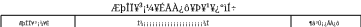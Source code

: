 <?xml version="1.0"?>
<diagram xmlns:dia="http://www.lysator.liu.se/~alla/dia/">
  <diagramdata>
    <attribute name="background">
      <color val="#ffffff"/>
    </attribute>
    <attribute name="paper">
      <composite type="paper">
        <attribute name="name">
          <string>#A4#</string>
        </attribute>
        <attribute name="tmargin">
          <real val="0"/>
        </attribute>
        <attribute name="bmargin">
          <real val="0"/>
        </attribute>
        <attribute name="lmargin">
          <real val="0"/>
        </attribute>
        <attribute name="rmargin">
          <real val="0"/>
        </attribute>
        <attribute name="is_portrait">
          <boolean val="true"/>
        </attribute>
        <attribute name="scaling">
          <real val="1"/>
        </attribute>
        <attribute name="fitto">
          <boolean val="false"/>
        </attribute>
      </composite>
    </attribute>
  </diagramdata>
  <layer name="&#199;&#216;&#183;&#202;" visible="true">
    <object type="Standard - Line" version="0" id="O0">
      <attribute name="obj_pos">
        <point val="2,3.2"/>
      </attribute>
      <attribute name="obj_bb">
        <rectangle val="2,3.2;20,3.2"/>
      </attribute>
      <attribute name="conn_endpoints">
        <point val="2,3.2"/>
        <point val="20,3.2"/>
      </attribute>
      <attribute name="numcp">
        <int val="1"/>
      </attribute>
      <attribute name="line_width">
        <real val="0"/>
      </attribute>
    </object>
    <object type="Standard - Line" version="0" id="O1">
      <attribute name="obj_pos">
        <point val="2,3.2"/>
      </attribute>
      <attribute name="obj_bb">
        <rectangle val="2,3.2;2,28.4"/>
      </attribute>
      <attribute name="conn_endpoints">
        <point val="2,3.2"/>
        <point val="2,28.4"/>
      </attribute>
      <attribute name="numcp">
        <int val="1"/>
      </attribute>
      <attribute name="line_width">
        <real val="0"/>
      </attribute>
    </object>
    <object type="Standard - Line" version="0" id="O2">
      <attribute name="obj_pos">
        <point val="20,3.2"/>
      </attribute>
      <attribute name="obj_bb">
        <rectangle val="20,3.2;20,28.4"/>
      </attribute>
      <attribute name="conn_endpoints">
        <point val="20,3.2"/>
        <point val="20,28.4"/>
      </attribute>
      <attribute name="numcp">
        <int val="1"/>
      </attribute>
      <attribute name="line_width">
        <real val="0"/>
      </attribute>
    </object>
    <object type="Standard - Line" version="0" id="O3">
      <attribute name="obj_pos">
        <point val="2,28.4"/>
      </attribute>
      <attribute name="obj_bb">
        <rectangle val="2,28.4;20,28.4"/>
      </attribute>
      <attribute name="conn_endpoints">
        <point val="2,28.4"/>
        <point val="20,28.4"/>
      </attribute>
      <attribute name="numcp">
        <int val="1"/>
      </attribute>
      <attribute name="line_width">
        <real val="0"/>
      </attribute>
    </object>
    <object type="Standard - Line" version="0" id="O4">
      <attribute name="obj_pos">
        <point val="5.7,3.2"/>
      </attribute>
      <attribute name="obj_bb">
        <rectangle val="5.7,3.2;5.7,28.4"/>
      </attribute>
      <attribute name="conn_endpoints">
        <point val="5.7,3.2"/>
        <point val="5.7,28.4"/>
      </attribute>
      <attribute name="numcp">
        <int val="1"/>
      </attribute>
      <attribute name="line_width">
        <real val="0"/>
      </attribute>
    </object>
    <object type="Standard - Line" version="0" id="O5">
      <attribute name="obj_pos">
        <point val="16.5,3.2"/>
      </attribute>
      <attribute name="obj_bb">
        <rectangle val="16.5,3.2;16.5,28.4"/>
      </attribute>
      <attribute name="conn_endpoints">
        <point val="16.5,3.2"/>
        <point val="16.5,28.4"/>
      </attribute>
      <attribute name="numcp">
        <int val="1"/>
      </attribute>
      <attribute name="line_width">
        <real val="0"/>
      </attribute>
    </object>
    <object type="Standard - Line" version="0" id="O6">
      <attribute name="obj_pos">
        <point val="2,3.9"/>
      </attribute>
      <attribute name="obj_bb">
        <rectangle val="2,3.9;20,3.9"/>
      </attribute>
      <attribute name="conn_endpoints">
        <point val="2,3.9"/>
        <point val="20,3.9"/>
      </attribute>
      <attribute name="numcp">
        <int val="1"/>
      </attribute>
      <attribute name="line_width">
        <real val="0"/>
      </attribute>
    </object>
    <object type="Standard - Line" version="0" id="O7">
      <attribute name="obj_pos">
        <point val="2,4.6"/>
      </attribute>
      <attribute name="obj_bb">
        <rectangle val="2,4.6;20,4.6"/>
      </attribute>
      <attribute name="conn_endpoints">
        <point val="2,4.6"/>
        <point val="20,4.6"/>
      </attribute>
      <attribute name="numcp">
        <int val="1"/>
      </attribute>
      <attribute name="line_width">
        <real val="0"/>
      </attribute>
    </object>
    <object type="Standard - Line" version="0" id="O8">
      <attribute name="obj_pos">
        <point val="2,5.3"/>
      </attribute>
      <attribute name="obj_bb">
        <rectangle val="2,5.3;20,5.3"/>
      </attribute>
      <attribute name="conn_endpoints">
        <point val="2,5.3"/>
        <point val="20,5.3"/>
      </attribute>
      <attribute name="numcp">
        <int val="1"/>
      </attribute>
      <attribute name="line_width">
        <real val="0"/>
      </attribute>
    </object>
    <object type="Standard - Line" version="0" id="O9">
      <attribute name="obj_pos">
        <point val="2,6"/>
      </attribute>
      <attribute name="obj_bb">
        <rectangle val="2,6;20,6"/>
      </attribute>
      <attribute name="conn_endpoints">
        <point val="2,6"/>
        <point val="20,6"/>
      </attribute>
      <attribute name="numcp">
        <int val="1"/>
      </attribute>
      <attribute name="line_width">
        <real val="0"/>
      </attribute>
    </object>
    <object type="Standard - Line" version="0" id="O10">
      <attribute name="obj_pos">
        <point val="2,6.7"/>
      </attribute>
      <attribute name="obj_bb">
        <rectangle val="2,6.7;20,6.7"/>
      </attribute>
      <attribute name="conn_endpoints">
        <point val="2,6.7"/>
        <point val="20,6.7"/>
      </attribute>
      <attribute name="numcp">
        <int val="1"/>
      </attribute>
      <attribute name="line_width">
        <real val="0"/>
      </attribute>
    </object>
    <object type="Standard - Line" version="0" id="O11">
      <attribute name="obj_pos">
        <point val="2,7.4"/>
      </attribute>
      <attribute name="obj_bb">
        <rectangle val="2,7.4;20,7.4"/>
      </attribute>
      <attribute name="conn_endpoints">
        <point val="2,7.4"/>
        <point val="20,7.4"/>
      </attribute>
      <attribute name="numcp">
        <int val="1"/>
      </attribute>
      <attribute name="line_width">
        <real val="0"/>
      </attribute>
    </object>
    <object type="Standard - Line" version="0" id="O12">
      <attribute name="obj_pos">
        <point val="2,8.1"/>
      </attribute>
      <attribute name="obj_bb">
        <rectangle val="2,8.1;20,8.1"/>
      </attribute>
      <attribute name="conn_endpoints">
        <point val="2,8.1"/>
        <point val="20,8.1"/>
      </attribute>
      <attribute name="numcp">
        <int val="1"/>
      </attribute>
      <attribute name="line_width">
        <real val="0"/>
      </attribute>
    </object>
    <object type="Standard - Line" version="0" id="O13">
      <attribute name="obj_pos">
        <point val="2,8.8"/>
      </attribute>
      <attribute name="obj_bb">
        <rectangle val="2,8.8;20,8.8"/>
      </attribute>
      <attribute name="conn_endpoints">
        <point val="2,8.8"/>
        <point val="20,8.8"/>
      </attribute>
      <attribute name="numcp">
        <int val="1"/>
      </attribute>
      <attribute name="line_width">
        <real val="0"/>
      </attribute>
    </object>
    <object type="Standard - Line" version="0" id="O14">
      <attribute name="obj_pos">
        <point val="2,9.5"/>
      </attribute>
      <attribute name="obj_bb">
        <rectangle val="2,9.5;20,9.5"/>
      </attribute>
      <attribute name="conn_endpoints">
        <point val="2,9.5"/>
        <point val="20,9.5"/>
      </attribute>
      <attribute name="numcp">
        <int val="1"/>
      </attribute>
      <attribute name="line_width">
        <real val="0"/>
      </attribute>
    </object>
    <object type="Standard - Line" version="0" id="O15">
      <attribute name="obj_pos">
        <point val="2,10.2"/>
      </attribute>
      <attribute name="obj_bb">
        <rectangle val="2,10.2;20,10.2"/>
      </attribute>
      <attribute name="conn_endpoints">
        <point val="2,10.2"/>
        <point val="20,10.2"/>
      </attribute>
      <attribute name="numcp">
        <int val="1"/>
      </attribute>
      <attribute name="line_width">
        <real val="0"/>
      </attribute>
    </object>
    <object type="Standard - Line" version="0" id="O16">
      <attribute name="obj_pos">
        <point val="2,10.9"/>
      </attribute>
      <attribute name="obj_bb">
        <rectangle val="2,10.9;20,10.9"/>
      </attribute>
      <attribute name="conn_endpoints">
        <point val="2,10.9"/>
        <point val="20,10.9"/>
      </attribute>
      <attribute name="numcp">
        <int val="1"/>
      </attribute>
      <attribute name="line_width">
        <real val="0"/>
      </attribute>
    </object>
    <object type="Standard - Line" version="0" id="O17">
      <attribute name="obj_pos">
        <point val="2,11.6"/>
      </attribute>
      <attribute name="obj_bb">
        <rectangle val="2,11.6;20,11.6"/>
      </attribute>
      <attribute name="conn_endpoints">
        <point val="2,11.6"/>
        <point val="20,11.6"/>
      </attribute>
      <attribute name="numcp">
        <int val="1"/>
      </attribute>
      <attribute name="line_width">
        <real val="0"/>
      </attribute>
    </object>
    <object type="Standard - Line" version="0" id="O18">
      <attribute name="obj_pos">
        <point val="2,12.3"/>
      </attribute>
      <attribute name="obj_bb">
        <rectangle val="2,12.3;20,12.3"/>
      </attribute>
      <attribute name="conn_endpoints">
        <point val="2,12.3"/>
        <point val="20,12.3"/>
      </attribute>
      <attribute name="numcp">
        <int val="1"/>
      </attribute>
      <attribute name="line_width">
        <real val="0"/>
      </attribute>
    </object>
    <object type="Standard - Line" version="0" id="O19">
      <attribute name="obj_pos">
        <point val="2,13"/>
      </attribute>
      <attribute name="obj_bb">
        <rectangle val="2,13;20,13"/>
      </attribute>
      <attribute name="conn_endpoints">
        <point val="2,13"/>
        <point val="20,13"/>
      </attribute>
      <attribute name="numcp">
        <int val="1"/>
      </attribute>
      <attribute name="line_width">
        <real val="0"/>
      </attribute>
    </object>
    <object type="Standard - Line" version="0" id="O20">
      <attribute name="obj_pos">
        <point val="2,13.7"/>
      </attribute>
      <attribute name="obj_bb">
        <rectangle val="2,13.7;20,13.7"/>
      </attribute>
      <attribute name="conn_endpoints">
        <point val="2,13.7"/>
        <point val="20,13.7"/>
      </attribute>
      <attribute name="numcp">
        <int val="1"/>
      </attribute>
      <attribute name="line_width">
        <real val="0"/>
      </attribute>
    </object>
    <object type="Standard - Line" version="0" id="O21">
      <attribute name="obj_pos">
        <point val="2,14.4"/>
      </attribute>
      <attribute name="obj_bb">
        <rectangle val="2,14.4;20,14.4"/>
      </attribute>
      <attribute name="conn_endpoints">
        <point val="2,14.4"/>
        <point val="20,14.4"/>
      </attribute>
      <attribute name="numcp">
        <int val="1"/>
      </attribute>
      <attribute name="line_width">
        <real val="0"/>
      </attribute>
    </object>
    <object type="Standard - Line" version="0" id="O22">
      <attribute name="obj_pos">
        <point val="2,15.1"/>
      </attribute>
      <attribute name="obj_bb">
        <rectangle val="2,15.1;20,15.1"/>
      </attribute>
      <attribute name="conn_endpoints">
        <point val="2,15.1"/>
        <point val="20,15.1"/>
      </attribute>
      <attribute name="numcp">
        <int val="1"/>
      </attribute>
      <attribute name="line_width">
        <real val="0"/>
      </attribute>
    </object>
    <object type="Standard - Line" version="0" id="O23">
      <attribute name="obj_pos">
        <point val="2,15.8"/>
      </attribute>
      <attribute name="obj_bb">
        <rectangle val="2,15.8;20,15.8"/>
      </attribute>
      <attribute name="conn_endpoints">
        <point val="2,15.8"/>
        <point val="20,15.8"/>
      </attribute>
      <attribute name="numcp">
        <int val="1"/>
      </attribute>
      <attribute name="line_width">
        <real val="0"/>
      </attribute>
    </object>
    <object type="Standard - Line" version="0" id="O24">
      <attribute name="obj_pos">
        <point val="2,16.5"/>
      </attribute>
      <attribute name="obj_bb">
        <rectangle val="2,16.5;20,16.5"/>
      </attribute>
      <attribute name="conn_endpoints">
        <point val="2,16.5"/>
        <point val="20,16.5"/>
      </attribute>
      <attribute name="numcp">
        <int val="1"/>
      </attribute>
      <attribute name="line_width">
        <real val="0"/>
      </attribute>
    </object>
    <object type="Standard - Line" version="0" id="O25">
      <attribute name="obj_pos">
        <point val="2,17.2"/>
      </attribute>
      <attribute name="obj_bb">
        <rectangle val="2,17.2;20,17.2"/>
      </attribute>
      <attribute name="conn_endpoints">
        <point val="2,17.2"/>
        <point val="20,17.2"/>
      </attribute>
      <attribute name="numcp">
        <int val="1"/>
      </attribute>
      <attribute name="line_width">
        <real val="0"/>
      </attribute>
    </object>
    <object type="Standard - Line" version="0" id="O26">
      <attribute name="obj_pos">
        <point val="2,17.9"/>
      </attribute>
      <attribute name="obj_bb">
        <rectangle val="2,17.9;20,17.9"/>
      </attribute>
      <attribute name="conn_endpoints">
        <point val="2,17.9"/>
        <point val="20,17.9"/>
      </attribute>
      <attribute name="numcp">
        <int val="1"/>
      </attribute>
      <attribute name="line_width">
        <real val="0"/>
      </attribute>
    </object>
    <object type="Standard - Line" version="0" id="O27">
      <attribute name="obj_pos">
        <point val="2,18.6"/>
      </attribute>
      <attribute name="obj_bb">
        <rectangle val="2,18.6;20,18.6"/>
      </attribute>
      <attribute name="conn_endpoints">
        <point val="2,18.6"/>
        <point val="20,18.6"/>
      </attribute>
      <attribute name="numcp">
        <int val="1"/>
      </attribute>
      <attribute name="line_width">
        <real val="0"/>
      </attribute>
    </object>
    <object type="Standard - Line" version="0" id="O28">
      <attribute name="obj_pos">
        <point val="2,19.3"/>
      </attribute>
      <attribute name="obj_bb">
        <rectangle val="2,19.3;20,19.3"/>
      </attribute>
      <attribute name="conn_endpoints">
        <point val="2,19.3"/>
        <point val="20,19.3"/>
      </attribute>
      <attribute name="numcp">
        <int val="1"/>
      </attribute>
      <attribute name="line_width">
        <real val="0"/>
      </attribute>
    </object>
    <object type="Standard - Line" version="0" id="O29">
      <attribute name="obj_pos">
        <point val="2,20"/>
      </attribute>
      <attribute name="obj_bb">
        <rectangle val="2,20;20,20"/>
      </attribute>
      <attribute name="conn_endpoints">
        <point val="2,20"/>
        <point val="20,20"/>
      </attribute>
      <attribute name="numcp">
        <int val="1"/>
      </attribute>
      <attribute name="line_width">
        <real val="0"/>
      </attribute>
    </object>
    <object type="Standard - Line" version="0" id="O30">
      <attribute name="obj_pos">
        <point val="2,20.7"/>
      </attribute>
      <attribute name="obj_bb">
        <rectangle val="2,20.7;20,20.7"/>
      </attribute>
      <attribute name="conn_endpoints">
        <point val="2,20.7"/>
        <point val="20,20.7"/>
      </attribute>
      <attribute name="numcp">
        <int val="1"/>
      </attribute>
      <attribute name="line_width">
        <real val="0"/>
      </attribute>
    </object>
    <object type="Standard - Line" version="0" id="O31">
      <attribute name="obj_pos">
        <point val="2,21.4"/>
      </attribute>
      <attribute name="obj_bb">
        <rectangle val="2,21.4;20,21.4"/>
      </attribute>
      <attribute name="conn_endpoints">
        <point val="2,21.4"/>
        <point val="20,21.4"/>
      </attribute>
      <attribute name="numcp">
        <int val="1"/>
      </attribute>
      <attribute name="line_width">
        <real val="0"/>
      </attribute>
    </object>
    <object type="Standard - Line" version="0" id="O32">
      <attribute name="obj_pos">
        <point val="2,22.1"/>
      </attribute>
      <attribute name="obj_bb">
        <rectangle val="2,22.1;20,22.1"/>
      </attribute>
      <attribute name="conn_endpoints">
        <point val="2,22.1"/>
        <point val="20,22.1"/>
      </attribute>
      <attribute name="numcp">
        <int val="1"/>
      </attribute>
      <attribute name="line_width">
        <real val="0"/>
      </attribute>
    </object>
    <object type="Standard - Line" version="0" id="O33">
      <attribute name="obj_pos">
        <point val="2,22.8"/>
      </attribute>
      <attribute name="obj_bb">
        <rectangle val="2,22.8;20,22.8"/>
      </attribute>
      <attribute name="conn_endpoints">
        <point val="2,22.8"/>
        <point val="20,22.8"/>
      </attribute>
      <attribute name="numcp">
        <int val="1"/>
      </attribute>
      <attribute name="line_width">
        <real val="0"/>
      </attribute>
    </object>
    <object type="Standard - Line" version="0" id="O34">
      <attribute name="obj_pos">
        <point val="2,23.5"/>
      </attribute>
      <attribute name="obj_bb">
        <rectangle val="2,23.5;20,23.5"/>
      </attribute>
      <attribute name="conn_endpoints">
        <point val="2,23.5"/>
        <point val="20,23.5"/>
      </attribute>
      <attribute name="numcp">
        <int val="1"/>
      </attribute>
      <attribute name="line_width">
        <real val="0"/>
      </attribute>
    </object>
    <object type="Standard - Line" version="0" id="O35">
      <attribute name="obj_pos">
        <point val="2,24.2"/>
      </attribute>
      <attribute name="obj_bb">
        <rectangle val="2,24.2;20,24.2"/>
      </attribute>
      <attribute name="conn_endpoints">
        <point val="2,24.2"/>
        <point val="20,24.2"/>
      </attribute>
      <attribute name="numcp">
        <int val="1"/>
      </attribute>
      <attribute name="line_width">
        <real val="0"/>
      </attribute>
    </object>
    <object type="Standard - Line" version="0" id="O36">
      <attribute name="obj_pos">
        <point val="2,24.9"/>
      </attribute>
      <attribute name="obj_bb">
        <rectangle val="2,24.9;20,24.9"/>
      </attribute>
      <attribute name="conn_endpoints">
        <point val="2,24.9"/>
        <point val="20,24.9"/>
      </attribute>
      <attribute name="numcp">
        <int val="1"/>
      </attribute>
      <attribute name="line_width">
        <real val="0"/>
      </attribute>
    </object>
    <object type="Standard - Line" version="0" id="O37">
      <attribute name="obj_pos">
        <point val="2,25.6"/>
      </attribute>
      <attribute name="obj_bb">
        <rectangle val="2,25.6;20,25.6"/>
      </attribute>
      <attribute name="conn_endpoints">
        <point val="2,25.6"/>
        <point val="20,25.6"/>
      </attribute>
      <attribute name="numcp">
        <int val="1"/>
      </attribute>
      <attribute name="line_width">
        <real val="0"/>
      </attribute>
    </object>
    <object type="Standard - Line" version="0" id="O38">
      <attribute name="obj_pos">
        <point val="2,26.3"/>
      </attribute>
      <attribute name="obj_bb">
        <rectangle val="2,26.3;20,26.3"/>
      </attribute>
      <attribute name="conn_endpoints">
        <point val="2,26.3"/>
        <point val="20,26.3"/>
      </attribute>
      <attribute name="numcp">
        <int val="1"/>
      </attribute>
      <attribute name="line_width">
        <real val="0"/>
      </attribute>
    </object>
    <object type="Standard - Line" version="0" id="O39">
      <attribute name="obj_pos">
        <point val="2,27"/>
      </attribute>
      <attribute name="obj_bb">
        <rectangle val="2,27;20,27"/>
      </attribute>
      <attribute name="conn_endpoints">
        <point val="2,27"/>
        <point val="20,27"/>
      </attribute>
      <attribute name="numcp">
        <int val="1"/>
      </attribute>
      <attribute name="line_width">
        <real val="0"/>
      </attribute>
    </object>
    <object type="Standard - Line" version="0" id="O40">
      <attribute name="obj_pos">
        <point val="2,27.7"/>
      </attribute>
      <attribute name="obj_bb">
        <rectangle val="2,27.7;20,27.7"/>
      </attribute>
      <attribute name="conn_endpoints">
        <point val="2,27.7"/>
        <point val="20,27.7"/>
      </attribute>
      <attribute name="numcp">
        <int val="1"/>
      </attribute>
      <attribute name="line_width">
        <real val="0"/>
      </attribute>
    </object>
  </layer>
  <layer name="&#202;&#184;&#187;&#250;" visible="true">
    <object type="Standard - Text" version="0" id="O41">
      <attribute name="obj_pos">
        <point val="7.5,3"/>
      </attribute>
      <attribute name="obj_bb">
        <rectangle val="7.5,2.516;14.772,3.116"/>
      </attribute>
      <attribute name="text">
        <composite type="text">
          <attribute name="string">
            <string>#&#198;&#254;&#206;&#207;&#165;&#179;&#161;&#188;&#165;&#201;&#197;&#192;&#191;&#244;&#165;&#222;&#165;&#185;&#165;&#191;&#176;&#236;&#205;&#247;#</string>
          </attribute>
          <attribute name="font">
            <font name="Times-Roman"/>
          </attribute>
          <attribute name="height">
            <real val="0.6"/>
          </attribute>
          <attribute name="pos">
            <point val="7.5,3"/>
          </attribute>
          <attribute name="color">
            <color val="#000000"/>
          </attribute>
          <attribute name="alignment">
            <enum val="0"/>
          </attribute>
        </composite>
      </attribute>
    </object>
    <object type="Standard - Text" version="0" id="O42">
      <attribute name="obj_pos">
        <point val="2.9,3.7"/>
      </attribute>
      <attribute name="obj_bb">
        <rectangle val="2.9,3.44;4.668,3.79"/>
      </attribute>
      <attribute name="text">
        <composite type="text">
          <attribute name="string">
            <string>#&#198;&#254;&#206;&#207;&#165;&#179;&#161;&#188;&#165;&#201;#</string>
          </attribute>
          <attribute name="font">
            <font name="Courier"/>
          </attribute>
          <attribute name="height">
            <real val="0.35"/>
          </attribute>
          <attribute name="pos">
            <point val="2.9,3.7"/>
          </attribute>
          <attribute name="color">
            <color val="#000000"/>
          </attribute>
          <attribute name="alignment">
            <enum val="0"/>
          </attribute>
        </composite>
      </attribute>
    </object>
    <object type="Standard - Text" version="0" id="O43">
      <attribute name="obj_pos">
        <point val="17.4,3.7"/>
      </attribute>
      <attribute name="obj_bb">
        <rectangle val="17.4,3.44;19.168,3.79"/>
      </attribute>
      <attribute name="text">
        <composite type="text">
          <attribute name="string">
            <string>#&#182;&#226;&#179;&#219;&#161;&#191;&#197;&#192;&#191;&#244;#</string>
          </attribute>
          <attribute name="font">
            <font name="Courier"/>
          </attribute>
          <attribute name="height">
            <real val="0.35"/>
          </attribute>
          <attribute name="pos">
            <point val="17.4,3.7"/>
          </attribute>
          <attribute name="color">
            <color val="#000000"/>
          </attribute>
          <attribute name="alignment">
            <enum val="0"/>
          </attribute>
        </composite>
      </attribute>
    </object>
    <object type="Standard - Text" version="0" id="O44">
      <attribute name="obj_pos">
        <point val="16.5,2.8"/>
      </attribute>
      <attribute name="obj_bb">
        <rectangle val="16.5,2.577;16.5,2.877"/>
      </attribute>
      <attribute name="text">
        <composite type="text">
          <attribute name="string">
            <string>##</string>
          </attribute>
          <attribute name="font">
            <font name="Courier"/>
          </attribute>
          <attribute name="height">
            <real val="0.3"/>
          </attribute>
          <attribute name="pos">
            <point val="16.5,2.8"/>
          </attribute>
          <attribute name="color">
            <color val="#000000"/>
          </attribute>
          <attribute name="alignment">
            <enum val="0"/>
          </attribute>
        </composite>
      </attribute>
    </object>
    <object type="Standard - Text" version="0" id="O45">
      <attribute name="obj_pos">
        <point val="8.8,3.7"/>
      </attribute>
      <attribute name="obj_bb">
        <rectangle val="8.8,3.44;13.042,3.79"/>
      </attribute>
      <attribute name="text">
        <composite type="text">
          <attribute name="string">
            <string>#&#204;&#190;&#161;&#161;&#161;&#161;&#161;&#161;&#161;&#161;&#161;&#161;&#161;&#161;&#161;&#161;&#161;&#161;&#161;&#161;&#161;&#161;&#190;&#206;#</string>
          </attribute>
          <attribute name="font">
            <font name="Courier"/>
          </attribute>
          <attribute name="height">
            <real val="0.35"/>
          </attribute>
          <attribute name="pos">
            <point val="8.8,3.7"/>
          </attribute>
          <attribute name="color">
            <color val="#000000"/>
          </attribute>
          <attribute name="alignment">
            <enum val="0"/>
          </attribute>
        </composite>
      </attribute>
    </object>
  </layer>
  <layer name="&#186;&#185;&#164;&#183;&#185;&#254;&#164;&#223;" visible="true">
    <object type="ORCA - Text" version="0" id="O46">
      <attribute name="obj_pos">
        <point val="19.9,3"/>
      </attribute>
      <attribute name="obj_bb">
        <rectangle val="19.264,2.74;19.9,3.09"/>
      </attribute>
      <attribute name="orca_id">
        <string>#PAGE#</string>
      </attribute>
      <attribute name="orca_type">
        <enum val="0"/>
      </attribute>
      <attribute name="orca_size">
        <int val="3"/>
      </attribute>
      <attribute name="orca_hankaku">
        <boolean val="true"/>
      </attribute>
      <attribute name="text">
        <composite type="text">
          <attribute name="string">
            <string>#999#</string>
          </attribute>
          <attribute name="font">
            <font name="Courier"/>
          </attribute>
          <attribute name="height">
            <real val="0.35"/>
          </attribute>
          <attribute name="pos">
            <point val="19.9,3"/>
          </attribute>
          <attribute name="color">
            <color val="#000000"/>
          </attribute>
          <attribute name="alignment">
            <enum val="2"/>
          </attribute>
        </composite>
      </attribute>
    </object>
    <object type="ORCA - Text" version="0" id="O47">
      <attribute name="obj_pos">
        <point val="2.1,4.4"/>
      </attribute>
      <attribute name="obj_bb">
        <rectangle val="2.1,4.14;5.635,4.49"/>
      </attribute>
      <attribute name="orca_id">
        <string>#SRYCD1#</string>
      </attribute>
      <attribute name="orca_type">
        <enum val="0"/>
      </attribute>
      <attribute name="orca_size">
        <int val="20"/>
      </attribute>
      <attribute name="orca_hankaku">
        <boolean val="true"/>
      </attribute>
      <attribute name="text">
        <composite type="text">
          <attribute name="string">
            <string>#&#164;&#162;&#164;&#164;&#164;&#166;&#164;&#168;&#164;&#170;&#164;&#171;&#164;&#173;&#164;&#175;&#164;&#177;&#164;&#179;#</string>
          </attribute>
          <attribute name="font">
            <font name="Courier"/>
          </attribute>
          <attribute name="height">
            <real val="0.35"/>
          </attribute>
          <attribute name="pos">
            <point val="2.1,4.4"/>
          </attribute>
          <attribute name="color">
            <color val="#000000"/>
          </attribute>
          <attribute name="alignment">
            <enum val="0"/>
          </attribute>
        </composite>
      </attribute>
    </object>
    <object type="ORCA - Text" version="0" id="O48">
      <attribute name="obj_pos">
        <point val="2.1,5.1"/>
      </attribute>
      <attribute name="obj_bb">
        <rectangle val="2.1,4.84;5.635,5.19"/>
      </attribute>
      <attribute name="orca_id">
        <string>#SRYCD2#</string>
      </attribute>
      <attribute name="orca_type">
        <enum val="0"/>
      </attribute>
      <attribute name="orca_size">
        <int val="20"/>
      </attribute>
      <attribute name="orca_hankaku">
        <boolean val="true"/>
      </attribute>
      <attribute name="text">
        <composite type="text">
          <attribute name="string">
            <string>#&#164;&#162;&#164;&#164;&#164;&#166;&#164;&#168;&#164;&#170;&#164;&#171;&#164;&#173;&#164;&#175;&#164;&#177;&#164;&#179;#</string>
          </attribute>
          <attribute name="font">
            <font name="Courier"/>
          </attribute>
          <attribute name="height">
            <real val="0.35"/>
          </attribute>
          <attribute name="pos">
            <point val="2.1,5.1"/>
          </attribute>
          <attribute name="color">
            <color val="#000000"/>
          </attribute>
          <attribute name="alignment">
            <enum val="0"/>
          </attribute>
        </composite>
      </attribute>
    </object>
    <object type="ORCA - Text" version="0" id="O49">
      <attribute name="obj_pos">
        <point val="2.1,5.8"/>
      </attribute>
      <attribute name="obj_bb">
        <rectangle val="2.1,5.54;5.635,5.89"/>
      </attribute>
      <attribute name="orca_id">
        <string>#SRYCD3#</string>
      </attribute>
      <attribute name="orca_type">
        <enum val="0"/>
      </attribute>
      <attribute name="orca_size">
        <int val="20"/>
      </attribute>
      <attribute name="orca_hankaku">
        <boolean val="true"/>
      </attribute>
      <attribute name="text">
        <composite type="text">
          <attribute name="string">
            <string>#&#164;&#162;&#164;&#164;&#164;&#166;&#164;&#168;&#164;&#170;&#164;&#171;&#164;&#173;&#164;&#175;&#164;&#177;&#164;&#179;#</string>
          </attribute>
          <attribute name="font">
            <font name="Courier"/>
          </attribute>
          <attribute name="height">
            <real val="0.35"/>
          </attribute>
          <attribute name="pos">
            <point val="2.1,5.8"/>
          </attribute>
          <attribute name="color">
            <color val="#000000"/>
          </attribute>
          <attribute name="alignment">
            <enum val="0"/>
          </attribute>
        </composite>
      </attribute>
    </object>
    <object type="ORCA - Text" version="0" id="O50">
      <attribute name="obj_pos">
        <point val="2.1,6.5"/>
      </attribute>
      <attribute name="obj_bb">
        <rectangle val="2.1,6.24;5.635,6.59"/>
      </attribute>
      <attribute name="orca_id">
        <string>#SRYCD4#</string>
      </attribute>
      <attribute name="orca_type">
        <enum val="0"/>
      </attribute>
      <attribute name="orca_size">
        <int val="20"/>
      </attribute>
      <attribute name="orca_hankaku">
        <boolean val="true"/>
      </attribute>
      <attribute name="text">
        <composite type="text">
          <attribute name="string">
            <string>#&#164;&#162;&#164;&#164;&#164;&#166;&#164;&#168;&#164;&#170;&#164;&#171;&#164;&#173;&#164;&#175;&#164;&#177;&#164;&#179;#</string>
          </attribute>
          <attribute name="font">
            <font name="Courier"/>
          </attribute>
          <attribute name="height">
            <real val="0.35"/>
          </attribute>
          <attribute name="pos">
            <point val="2.1,6.5"/>
          </attribute>
          <attribute name="color">
            <color val="#000000"/>
          </attribute>
          <attribute name="alignment">
            <enum val="0"/>
          </attribute>
        </composite>
      </attribute>
    </object>
    <object type="ORCA - Text" version="0" id="O51">
      <attribute name="obj_pos">
        <point val="2.1,7.2"/>
      </attribute>
      <attribute name="obj_bb">
        <rectangle val="2.1,6.94;5.635,7.29"/>
      </attribute>
      <attribute name="orca_id">
        <string>#SRYCD5#</string>
      </attribute>
      <attribute name="orca_type">
        <enum val="0"/>
      </attribute>
      <attribute name="orca_size">
        <int val="20"/>
      </attribute>
      <attribute name="orca_hankaku">
        <boolean val="true"/>
      </attribute>
      <attribute name="text">
        <composite type="text">
          <attribute name="string">
            <string>#&#164;&#162;&#164;&#164;&#164;&#166;&#164;&#168;&#164;&#170;&#164;&#171;&#164;&#173;&#164;&#175;&#164;&#177;&#164;&#179;#</string>
          </attribute>
          <attribute name="font">
            <font name="Courier"/>
          </attribute>
          <attribute name="height">
            <real val="0.35"/>
          </attribute>
          <attribute name="pos">
            <point val="2.1,7.2"/>
          </attribute>
          <attribute name="color">
            <color val="#000000"/>
          </attribute>
          <attribute name="alignment">
            <enum val="0"/>
          </attribute>
        </composite>
      </attribute>
    </object>
    <object type="ORCA - Text" version="0" id="O52">
      <attribute name="obj_pos">
        <point val="2.1,7.9"/>
      </attribute>
      <attribute name="obj_bb">
        <rectangle val="2.1,7.64;5.635,7.99"/>
      </attribute>
      <attribute name="orca_id">
        <string>#SRYCD6#</string>
      </attribute>
      <attribute name="orca_type">
        <enum val="0"/>
      </attribute>
      <attribute name="orca_size">
        <int val="20"/>
      </attribute>
      <attribute name="orca_hankaku">
        <boolean val="true"/>
      </attribute>
      <attribute name="text">
        <composite type="text">
          <attribute name="string">
            <string>#&#164;&#162;&#164;&#164;&#164;&#166;&#164;&#168;&#164;&#170;&#164;&#171;&#164;&#173;&#164;&#175;&#164;&#177;&#164;&#179;#</string>
          </attribute>
          <attribute name="font">
            <font name="Courier"/>
          </attribute>
          <attribute name="height">
            <real val="0.35"/>
          </attribute>
          <attribute name="pos">
            <point val="2.1,7.9"/>
          </attribute>
          <attribute name="color">
            <color val="#000000"/>
          </attribute>
          <attribute name="alignment">
            <enum val="0"/>
          </attribute>
        </composite>
      </attribute>
    </object>
    <object type="ORCA - Text" version="0" id="O53">
      <attribute name="obj_pos">
        <point val="2.1,8.6"/>
      </attribute>
      <attribute name="obj_bb">
        <rectangle val="2.1,8.34;5.635,8.69"/>
      </attribute>
      <attribute name="orca_id">
        <string>#SRYCD7#</string>
      </attribute>
      <attribute name="orca_type">
        <enum val="0"/>
      </attribute>
      <attribute name="orca_size">
        <int val="20"/>
      </attribute>
      <attribute name="orca_hankaku">
        <boolean val="true"/>
      </attribute>
      <attribute name="text">
        <composite type="text">
          <attribute name="string">
            <string>#&#164;&#162;&#164;&#164;&#164;&#166;&#164;&#168;&#164;&#170;&#164;&#171;&#164;&#173;&#164;&#175;&#164;&#177;&#164;&#179;#</string>
          </attribute>
          <attribute name="font">
            <font name="Courier"/>
          </attribute>
          <attribute name="height">
            <real val="0.35"/>
          </attribute>
          <attribute name="pos">
            <point val="2.1,8.6"/>
          </attribute>
          <attribute name="color">
            <color val="#000000"/>
          </attribute>
          <attribute name="alignment">
            <enum val="0"/>
          </attribute>
        </composite>
      </attribute>
    </object>
    <object type="ORCA - Text" version="0" id="O54">
      <attribute name="obj_pos">
        <point val="2.1,9.3"/>
      </attribute>
      <attribute name="obj_bb">
        <rectangle val="2.1,9.04;5.635,9.39"/>
      </attribute>
      <attribute name="orca_id">
        <string>#SRYCD8#</string>
      </attribute>
      <attribute name="orca_type">
        <enum val="0"/>
      </attribute>
      <attribute name="orca_size">
        <int val="20"/>
      </attribute>
      <attribute name="orca_hankaku">
        <boolean val="true"/>
      </attribute>
      <attribute name="text">
        <composite type="text">
          <attribute name="string">
            <string>#&#164;&#162;&#164;&#164;&#164;&#166;&#164;&#168;&#164;&#170;&#164;&#171;&#164;&#173;&#164;&#175;&#164;&#177;&#164;&#179;#</string>
          </attribute>
          <attribute name="font">
            <font name="Courier"/>
          </attribute>
          <attribute name="height">
            <real val="0.35"/>
          </attribute>
          <attribute name="pos">
            <point val="2.1,9.3"/>
          </attribute>
          <attribute name="color">
            <color val="#000000"/>
          </attribute>
          <attribute name="alignment">
            <enum val="0"/>
          </attribute>
        </composite>
      </attribute>
    </object>
    <object type="ORCA - Text" version="0" id="O55">
      <attribute name="obj_pos">
        <point val="2.1,10"/>
      </attribute>
      <attribute name="obj_bb">
        <rectangle val="2.1,9.74;5.635,10.09"/>
      </attribute>
      <attribute name="orca_id">
        <string>#SRYCD9#</string>
      </attribute>
      <attribute name="orca_type">
        <enum val="0"/>
      </attribute>
      <attribute name="orca_size">
        <int val="20"/>
      </attribute>
      <attribute name="orca_hankaku">
        <boolean val="true"/>
      </attribute>
      <attribute name="text">
        <composite type="text">
          <attribute name="string">
            <string>#&#164;&#162;&#164;&#164;&#164;&#166;&#164;&#168;&#164;&#170;&#164;&#171;&#164;&#173;&#164;&#175;&#164;&#177;&#164;&#179;#</string>
          </attribute>
          <attribute name="font">
            <font name="Courier"/>
          </attribute>
          <attribute name="height">
            <real val="0.35"/>
          </attribute>
          <attribute name="pos">
            <point val="2.1,10"/>
          </attribute>
          <attribute name="color">
            <color val="#000000"/>
          </attribute>
          <attribute name="alignment">
            <enum val="0"/>
          </attribute>
        </composite>
      </attribute>
    </object>
    <object type="ORCA - Text" version="0" id="O56">
      <attribute name="obj_pos">
        <point val="2.1,10.7"/>
      </attribute>
      <attribute name="obj_bb">
        <rectangle val="2.1,10.44;5.635,10.79"/>
      </attribute>
      <attribute name="orca_id">
        <string>#SRYCD10#</string>
      </attribute>
      <attribute name="orca_type">
        <enum val="0"/>
      </attribute>
      <attribute name="orca_size">
        <int val="20"/>
      </attribute>
      <attribute name="orca_hankaku">
        <boolean val="true"/>
      </attribute>
      <attribute name="text">
        <composite type="text">
          <attribute name="string">
            <string>#&#164;&#162;&#164;&#164;&#164;&#166;&#164;&#168;&#164;&#170;&#164;&#171;&#164;&#173;&#164;&#175;&#164;&#177;&#164;&#179;#</string>
          </attribute>
          <attribute name="font">
            <font name="Courier"/>
          </attribute>
          <attribute name="height">
            <real val="0.35"/>
          </attribute>
          <attribute name="pos">
            <point val="2.1,10.7"/>
          </attribute>
          <attribute name="color">
            <color val="#000000"/>
          </attribute>
          <attribute name="alignment">
            <enum val="0"/>
          </attribute>
        </composite>
      </attribute>
    </object>
    <object type="ORCA - Text" version="0" id="O57">
      <attribute name="obj_pos">
        <point val="2.1,11.4"/>
      </attribute>
      <attribute name="obj_bb">
        <rectangle val="2.1,11.14;5.635,11.49"/>
      </attribute>
      <attribute name="orca_id">
        <string>#SRYCD11#</string>
      </attribute>
      <attribute name="orca_type">
        <enum val="0"/>
      </attribute>
      <attribute name="orca_size">
        <int val="20"/>
      </attribute>
      <attribute name="orca_hankaku">
        <boolean val="true"/>
      </attribute>
      <attribute name="text">
        <composite type="text">
          <attribute name="string">
            <string>#&#164;&#162;&#164;&#164;&#164;&#166;&#164;&#168;&#164;&#170;&#164;&#171;&#164;&#173;&#164;&#175;&#164;&#177;&#164;&#179;#</string>
          </attribute>
          <attribute name="font">
            <font name="Courier"/>
          </attribute>
          <attribute name="height">
            <real val="0.35"/>
          </attribute>
          <attribute name="pos">
            <point val="2.1,11.4"/>
          </attribute>
          <attribute name="color">
            <color val="#000000"/>
          </attribute>
          <attribute name="alignment">
            <enum val="0"/>
          </attribute>
        </composite>
      </attribute>
    </object>
    <object type="ORCA - Text" version="0" id="O58">
      <attribute name="obj_pos">
        <point val="2.1,12.1"/>
      </attribute>
      <attribute name="obj_bb">
        <rectangle val="2.1,11.84;5.635,12.19"/>
      </attribute>
      <attribute name="orca_id">
        <string>#SRYCD12#</string>
      </attribute>
      <attribute name="orca_type">
        <enum val="0"/>
      </attribute>
      <attribute name="orca_size">
        <int val="20"/>
      </attribute>
      <attribute name="orca_hankaku">
        <boolean val="true"/>
      </attribute>
      <attribute name="text">
        <composite type="text">
          <attribute name="string">
            <string>#&#164;&#162;&#164;&#164;&#164;&#166;&#164;&#168;&#164;&#170;&#164;&#171;&#164;&#173;&#164;&#175;&#164;&#177;&#164;&#179;#</string>
          </attribute>
          <attribute name="font">
            <font name="Courier"/>
          </attribute>
          <attribute name="height">
            <real val="0.35"/>
          </attribute>
          <attribute name="pos">
            <point val="2.1,12.1"/>
          </attribute>
          <attribute name="color">
            <color val="#000000"/>
          </attribute>
          <attribute name="alignment">
            <enum val="0"/>
          </attribute>
        </composite>
      </attribute>
    </object>
    <object type="ORCA - Text" version="0" id="O59">
      <attribute name="obj_pos">
        <point val="2.1,12.8"/>
      </attribute>
      <attribute name="obj_bb">
        <rectangle val="2.1,12.54;5.635,12.89"/>
      </attribute>
      <attribute name="orca_id">
        <string>#SRYCD13#</string>
      </attribute>
      <attribute name="orca_type">
        <enum val="0"/>
      </attribute>
      <attribute name="orca_size">
        <int val="20"/>
      </attribute>
      <attribute name="orca_hankaku">
        <boolean val="true"/>
      </attribute>
      <attribute name="text">
        <composite type="text">
          <attribute name="string">
            <string>#&#164;&#162;&#164;&#164;&#164;&#166;&#164;&#168;&#164;&#170;&#164;&#171;&#164;&#173;&#164;&#175;&#164;&#177;&#164;&#179;#</string>
          </attribute>
          <attribute name="font">
            <font name="Courier"/>
          </attribute>
          <attribute name="height">
            <real val="0.35"/>
          </attribute>
          <attribute name="pos">
            <point val="2.1,12.8"/>
          </attribute>
          <attribute name="color">
            <color val="#000000"/>
          </attribute>
          <attribute name="alignment">
            <enum val="0"/>
          </attribute>
        </composite>
      </attribute>
    </object>
    <object type="ORCA - Text" version="0" id="O60">
      <attribute name="obj_pos">
        <point val="2.1,13.5"/>
      </attribute>
      <attribute name="obj_bb">
        <rectangle val="2.1,13.24;5.635,13.59"/>
      </attribute>
      <attribute name="orca_id">
        <string>#SRYCD14#</string>
      </attribute>
      <attribute name="orca_type">
        <enum val="0"/>
      </attribute>
      <attribute name="orca_size">
        <int val="20"/>
      </attribute>
      <attribute name="orca_hankaku">
        <boolean val="true"/>
      </attribute>
      <attribute name="text">
        <composite type="text">
          <attribute name="string">
            <string>#&#164;&#162;&#164;&#164;&#164;&#166;&#164;&#168;&#164;&#170;&#164;&#171;&#164;&#173;&#164;&#175;&#164;&#177;&#164;&#179;#</string>
          </attribute>
          <attribute name="font">
            <font name="Courier"/>
          </attribute>
          <attribute name="height">
            <real val="0.35"/>
          </attribute>
          <attribute name="pos">
            <point val="2.1,13.5"/>
          </attribute>
          <attribute name="color">
            <color val="#000000"/>
          </attribute>
          <attribute name="alignment">
            <enum val="0"/>
          </attribute>
        </composite>
      </attribute>
    </object>
    <object type="ORCA - Text" version="0" id="O61">
      <attribute name="obj_pos">
        <point val="2.1,14.2"/>
      </attribute>
      <attribute name="obj_bb">
        <rectangle val="2.1,13.94;5.635,14.29"/>
      </attribute>
      <attribute name="orca_id">
        <string>#SRYCD15#</string>
      </attribute>
      <attribute name="orca_type">
        <enum val="0"/>
      </attribute>
      <attribute name="orca_size">
        <int val="20"/>
      </attribute>
      <attribute name="orca_hankaku">
        <boolean val="true"/>
      </attribute>
      <attribute name="text">
        <composite type="text">
          <attribute name="string">
            <string>#&#164;&#162;&#164;&#164;&#164;&#166;&#164;&#168;&#164;&#170;&#164;&#171;&#164;&#173;&#164;&#175;&#164;&#177;&#164;&#179;#</string>
          </attribute>
          <attribute name="font">
            <font name="Courier"/>
          </attribute>
          <attribute name="height">
            <real val="0.35"/>
          </attribute>
          <attribute name="pos">
            <point val="2.1,14.2"/>
          </attribute>
          <attribute name="color">
            <color val="#000000"/>
          </attribute>
          <attribute name="alignment">
            <enum val="0"/>
          </attribute>
        </composite>
      </attribute>
    </object>
    <object type="ORCA - Text" version="0" id="O62">
      <attribute name="obj_pos">
        <point val="2.1,14.9"/>
      </attribute>
      <attribute name="obj_bb">
        <rectangle val="2.1,14.64;5.635,14.99"/>
      </attribute>
      <attribute name="orca_id">
        <string>#SRYCD16#</string>
      </attribute>
      <attribute name="orca_type">
        <enum val="0"/>
      </attribute>
      <attribute name="orca_size">
        <int val="20"/>
      </attribute>
      <attribute name="orca_hankaku">
        <boolean val="true"/>
      </attribute>
      <attribute name="text">
        <composite type="text">
          <attribute name="string">
            <string>#&#164;&#162;&#164;&#164;&#164;&#166;&#164;&#168;&#164;&#170;&#164;&#171;&#164;&#173;&#164;&#175;&#164;&#177;&#164;&#179;#</string>
          </attribute>
          <attribute name="font">
            <font name="Courier"/>
          </attribute>
          <attribute name="height">
            <real val="0.35"/>
          </attribute>
          <attribute name="pos">
            <point val="2.1,14.9"/>
          </attribute>
          <attribute name="color">
            <color val="#000000"/>
          </attribute>
          <attribute name="alignment">
            <enum val="0"/>
          </attribute>
        </composite>
      </attribute>
    </object>
    <object type="ORCA - Text" version="0" id="O63">
      <attribute name="obj_pos">
        <point val="2.1,15.6"/>
      </attribute>
      <attribute name="obj_bb">
        <rectangle val="2.1,15.34;5.635,15.69"/>
      </attribute>
      <attribute name="orca_id">
        <string>#SRYCD17#</string>
      </attribute>
      <attribute name="orca_type">
        <enum val="0"/>
      </attribute>
      <attribute name="orca_size">
        <int val="20"/>
      </attribute>
      <attribute name="orca_hankaku">
        <boolean val="true"/>
      </attribute>
      <attribute name="text">
        <composite type="text">
          <attribute name="string">
            <string>#&#164;&#162;&#164;&#164;&#164;&#166;&#164;&#168;&#164;&#170;&#164;&#171;&#164;&#173;&#164;&#175;&#164;&#177;&#164;&#179;#</string>
          </attribute>
          <attribute name="font">
            <font name="Courier"/>
          </attribute>
          <attribute name="height">
            <real val="0.35"/>
          </attribute>
          <attribute name="pos">
            <point val="2.1,15.6"/>
          </attribute>
          <attribute name="color">
            <color val="#000000"/>
          </attribute>
          <attribute name="alignment">
            <enum val="0"/>
          </attribute>
        </composite>
      </attribute>
    </object>
    <object type="ORCA - Text" version="0" id="O64">
      <attribute name="obj_pos">
        <point val="2.1,16.3"/>
      </attribute>
      <attribute name="obj_bb">
        <rectangle val="2.1,16.04;5.635,16.39"/>
      </attribute>
      <attribute name="orca_id">
        <string>#SRYCD18#</string>
      </attribute>
      <attribute name="orca_type">
        <enum val="0"/>
      </attribute>
      <attribute name="orca_size">
        <int val="20"/>
      </attribute>
      <attribute name="orca_hankaku">
        <boolean val="true"/>
      </attribute>
      <attribute name="text">
        <composite type="text">
          <attribute name="string">
            <string>#&#164;&#162;&#164;&#164;&#164;&#166;&#164;&#168;&#164;&#170;&#164;&#171;&#164;&#173;&#164;&#175;&#164;&#177;&#164;&#179;#</string>
          </attribute>
          <attribute name="font">
            <font name="Courier"/>
          </attribute>
          <attribute name="height">
            <real val="0.35"/>
          </attribute>
          <attribute name="pos">
            <point val="2.1,16.3"/>
          </attribute>
          <attribute name="color">
            <color val="#000000"/>
          </attribute>
          <attribute name="alignment">
            <enum val="0"/>
          </attribute>
        </composite>
      </attribute>
    </object>
    <object type="ORCA - Text" version="0" id="O65">
      <attribute name="obj_pos">
        <point val="2.1,17"/>
      </attribute>
      <attribute name="obj_bb">
        <rectangle val="2.1,16.74;5.635,17.09"/>
      </attribute>
      <attribute name="orca_id">
        <string>#SRYCD19#</string>
      </attribute>
      <attribute name="orca_type">
        <enum val="0"/>
      </attribute>
      <attribute name="orca_size">
        <int val="20"/>
      </attribute>
      <attribute name="orca_hankaku">
        <boolean val="true"/>
      </attribute>
      <attribute name="text">
        <composite type="text">
          <attribute name="string">
            <string>#&#164;&#162;&#164;&#164;&#164;&#166;&#164;&#168;&#164;&#170;&#164;&#171;&#164;&#173;&#164;&#175;&#164;&#177;&#164;&#179;#</string>
          </attribute>
          <attribute name="font">
            <font name="Courier"/>
          </attribute>
          <attribute name="height">
            <real val="0.35"/>
          </attribute>
          <attribute name="pos">
            <point val="2.1,17"/>
          </attribute>
          <attribute name="color">
            <color val="#000000"/>
          </attribute>
          <attribute name="alignment">
            <enum val="0"/>
          </attribute>
        </composite>
      </attribute>
    </object>
    <object type="ORCA - Text" version="0" id="O66">
      <attribute name="obj_pos">
        <point val="2.1,17.7"/>
      </attribute>
      <attribute name="obj_bb">
        <rectangle val="2.1,17.44;5.635,17.79"/>
      </attribute>
      <attribute name="orca_id">
        <string>#SRYCD20#</string>
      </attribute>
      <attribute name="orca_type">
        <enum val="0"/>
      </attribute>
      <attribute name="orca_size">
        <int val="20"/>
      </attribute>
      <attribute name="orca_hankaku">
        <boolean val="true"/>
      </attribute>
      <attribute name="text">
        <composite type="text">
          <attribute name="string">
            <string>#&#164;&#162;&#164;&#164;&#164;&#166;&#164;&#168;&#164;&#170;&#164;&#171;&#164;&#173;&#164;&#175;&#164;&#177;&#164;&#179;#</string>
          </attribute>
          <attribute name="font">
            <font name="Courier"/>
          </attribute>
          <attribute name="height">
            <real val="0.35"/>
          </attribute>
          <attribute name="pos">
            <point val="2.1,17.7"/>
          </attribute>
          <attribute name="color">
            <color val="#000000"/>
          </attribute>
          <attribute name="alignment">
            <enum val="0"/>
          </attribute>
        </composite>
      </attribute>
    </object>
    <object type="ORCA - Text" version="0" id="O67">
      <attribute name="obj_pos">
        <point val="2.1,18.4"/>
      </attribute>
      <attribute name="obj_bb">
        <rectangle val="2.1,18.14;5.635,18.49"/>
      </attribute>
      <attribute name="orca_id">
        <string>#SRYCD21#</string>
      </attribute>
      <attribute name="orca_type">
        <enum val="0"/>
      </attribute>
      <attribute name="orca_size">
        <int val="20"/>
      </attribute>
      <attribute name="orca_hankaku">
        <boolean val="true"/>
      </attribute>
      <attribute name="text">
        <composite type="text">
          <attribute name="string">
            <string>#&#164;&#162;&#164;&#164;&#164;&#166;&#164;&#168;&#164;&#170;&#164;&#171;&#164;&#173;&#164;&#175;&#164;&#177;&#164;&#179;#</string>
          </attribute>
          <attribute name="font">
            <font name="Courier"/>
          </attribute>
          <attribute name="height">
            <real val="0.35"/>
          </attribute>
          <attribute name="pos">
            <point val="2.1,18.4"/>
          </attribute>
          <attribute name="color">
            <color val="#000000"/>
          </attribute>
          <attribute name="alignment">
            <enum val="0"/>
          </attribute>
        </composite>
      </attribute>
    </object>
    <object type="ORCA - Text" version="0" id="O68">
      <attribute name="obj_pos">
        <point val="2.1,19.1"/>
      </attribute>
      <attribute name="obj_bb">
        <rectangle val="2.1,18.84;5.635,19.19"/>
      </attribute>
      <attribute name="orca_id">
        <string>#SRYCD22#</string>
      </attribute>
      <attribute name="orca_type">
        <enum val="0"/>
      </attribute>
      <attribute name="orca_size">
        <int val="20"/>
      </attribute>
      <attribute name="orca_hankaku">
        <boolean val="true"/>
      </attribute>
      <attribute name="text">
        <composite type="text">
          <attribute name="string">
            <string>#&#164;&#162;&#164;&#164;&#164;&#166;&#164;&#168;&#164;&#170;&#164;&#171;&#164;&#173;&#164;&#175;&#164;&#177;&#164;&#179;#</string>
          </attribute>
          <attribute name="font">
            <font name="Courier"/>
          </attribute>
          <attribute name="height">
            <real val="0.35"/>
          </attribute>
          <attribute name="pos">
            <point val="2.1,19.1"/>
          </attribute>
          <attribute name="color">
            <color val="#000000"/>
          </attribute>
          <attribute name="alignment">
            <enum val="0"/>
          </attribute>
        </composite>
      </attribute>
    </object>
    <object type="ORCA - Text" version="0" id="O69">
      <attribute name="obj_pos">
        <point val="2.1,19.8"/>
      </attribute>
      <attribute name="obj_bb">
        <rectangle val="2.1,19.54;5.635,19.89"/>
      </attribute>
      <attribute name="orca_id">
        <string>#SRYCD23#</string>
      </attribute>
      <attribute name="orca_type">
        <enum val="0"/>
      </attribute>
      <attribute name="orca_size">
        <int val="20"/>
      </attribute>
      <attribute name="orca_hankaku">
        <boolean val="true"/>
      </attribute>
      <attribute name="text">
        <composite type="text">
          <attribute name="string">
            <string>#&#164;&#162;&#164;&#164;&#164;&#166;&#164;&#168;&#164;&#170;&#164;&#171;&#164;&#173;&#164;&#175;&#164;&#177;&#164;&#179;#</string>
          </attribute>
          <attribute name="font">
            <font name="Courier"/>
          </attribute>
          <attribute name="height">
            <real val="0.35"/>
          </attribute>
          <attribute name="pos">
            <point val="2.1,19.8"/>
          </attribute>
          <attribute name="color">
            <color val="#000000"/>
          </attribute>
          <attribute name="alignment">
            <enum val="0"/>
          </attribute>
        </composite>
      </attribute>
    </object>
    <object type="ORCA - Text" version="0" id="O70">
      <attribute name="obj_pos">
        <point val="2.1,20.5"/>
      </attribute>
      <attribute name="obj_bb">
        <rectangle val="2.1,20.24;5.635,20.59"/>
      </attribute>
      <attribute name="orca_id">
        <string>#SRYCD24#</string>
      </attribute>
      <attribute name="orca_type">
        <enum val="0"/>
      </attribute>
      <attribute name="orca_size">
        <int val="20"/>
      </attribute>
      <attribute name="orca_hankaku">
        <boolean val="true"/>
      </attribute>
      <attribute name="text">
        <composite type="text">
          <attribute name="string">
            <string>#&#164;&#162;&#164;&#164;&#164;&#166;&#164;&#168;&#164;&#170;&#164;&#171;&#164;&#173;&#164;&#175;&#164;&#177;&#164;&#179;#</string>
          </attribute>
          <attribute name="font">
            <font name="Courier"/>
          </attribute>
          <attribute name="height">
            <real val="0.35"/>
          </attribute>
          <attribute name="pos">
            <point val="2.1,20.5"/>
          </attribute>
          <attribute name="color">
            <color val="#000000"/>
          </attribute>
          <attribute name="alignment">
            <enum val="0"/>
          </attribute>
        </composite>
      </attribute>
    </object>
    <object type="ORCA - Text" version="0" id="O71">
      <attribute name="obj_pos">
        <point val="2.1,21.2"/>
      </attribute>
      <attribute name="obj_bb">
        <rectangle val="2.1,20.94;5.635,21.29"/>
      </attribute>
      <attribute name="orca_id">
        <string>#SRYCD25#</string>
      </attribute>
      <attribute name="orca_type">
        <enum val="0"/>
      </attribute>
      <attribute name="orca_size">
        <int val="20"/>
      </attribute>
      <attribute name="orca_hankaku">
        <boolean val="true"/>
      </attribute>
      <attribute name="text">
        <composite type="text">
          <attribute name="string">
            <string>#&#164;&#162;&#164;&#164;&#164;&#166;&#164;&#168;&#164;&#170;&#164;&#171;&#164;&#173;&#164;&#175;&#164;&#177;&#164;&#179;#</string>
          </attribute>
          <attribute name="font">
            <font name="Courier"/>
          </attribute>
          <attribute name="height">
            <real val="0.35"/>
          </attribute>
          <attribute name="pos">
            <point val="2.1,21.2"/>
          </attribute>
          <attribute name="color">
            <color val="#000000"/>
          </attribute>
          <attribute name="alignment">
            <enum val="0"/>
          </attribute>
        </composite>
      </attribute>
    </object>
    <object type="ORCA - Text" version="0" id="O72">
      <attribute name="obj_pos">
        <point val="2.1,21.9"/>
      </attribute>
      <attribute name="obj_bb">
        <rectangle val="2.1,21.64;5.635,21.99"/>
      </attribute>
      <attribute name="orca_id">
        <string>#SRYCD26#</string>
      </attribute>
      <attribute name="orca_type">
        <enum val="0"/>
      </attribute>
      <attribute name="orca_size">
        <int val="20"/>
      </attribute>
      <attribute name="orca_hankaku">
        <boolean val="true"/>
      </attribute>
      <attribute name="text">
        <composite type="text">
          <attribute name="string">
            <string>#&#164;&#162;&#164;&#164;&#164;&#166;&#164;&#168;&#164;&#170;&#164;&#171;&#164;&#173;&#164;&#175;&#164;&#177;&#164;&#179;#</string>
          </attribute>
          <attribute name="font">
            <font name="Courier"/>
          </attribute>
          <attribute name="height">
            <real val="0.35"/>
          </attribute>
          <attribute name="pos">
            <point val="2.1,21.9"/>
          </attribute>
          <attribute name="color">
            <color val="#000000"/>
          </attribute>
          <attribute name="alignment">
            <enum val="0"/>
          </attribute>
        </composite>
      </attribute>
    </object>
    <object type="ORCA - Text" version="0" id="O73">
      <attribute name="obj_pos">
        <point val="2.1,22.6"/>
      </attribute>
      <attribute name="obj_bb">
        <rectangle val="2.1,22.34;5.635,22.69"/>
      </attribute>
      <attribute name="orca_id">
        <string>#SRYCD27#</string>
      </attribute>
      <attribute name="orca_type">
        <enum val="0"/>
      </attribute>
      <attribute name="orca_size">
        <int val="20"/>
      </attribute>
      <attribute name="orca_hankaku">
        <boolean val="true"/>
      </attribute>
      <attribute name="text">
        <composite type="text">
          <attribute name="string">
            <string>#&#164;&#162;&#164;&#164;&#164;&#166;&#164;&#168;&#164;&#170;&#164;&#171;&#164;&#173;&#164;&#175;&#164;&#177;&#164;&#179;#</string>
          </attribute>
          <attribute name="font">
            <font name="Courier"/>
          </attribute>
          <attribute name="height">
            <real val="0.35"/>
          </attribute>
          <attribute name="pos">
            <point val="2.1,22.6"/>
          </attribute>
          <attribute name="color">
            <color val="#000000"/>
          </attribute>
          <attribute name="alignment">
            <enum val="0"/>
          </attribute>
        </composite>
      </attribute>
    </object>
    <object type="ORCA - Text" version="0" id="O74">
      <attribute name="obj_pos">
        <point val="2.1,23.3"/>
      </attribute>
      <attribute name="obj_bb">
        <rectangle val="2.1,23.04;5.635,23.39"/>
      </attribute>
      <attribute name="orca_id">
        <string>#SRYCD28#</string>
      </attribute>
      <attribute name="orca_type">
        <enum val="0"/>
      </attribute>
      <attribute name="orca_size">
        <int val="20"/>
      </attribute>
      <attribute name="orca_hankaku">
        <boolean val="true"/>
      </attribute>
      <attribute name="text">
        <composite type="text">
          <attribute name="string">
            <string>#&#164;&#162;&#164;&#164;&#164;&#166;&#164;&#168;&#164;&#170;&#164;&#171;&#164;&#173;&#164;&#175;&#164;&#177;&#164;&#179;#</string>
          </attribute>
          <attribute name="font">
            <font name="Courier"/>
          </attribute>
          <attribute name="height">
            <real val="0.35"/>
          </attribute>
          <attribute name="pos">
            <point val="2.1,23.3"/>
          </attribute>
          <attribute name="color">
            <color val="#000000"/>
          </attribute>
          <attribute name="alignment">
            <enum val="0"/>
          </attribute>
        </composite>
      </attribute>
    </object>
    <object type="ORCA - Text" version="0" id="O75">
      <attribute name="obj_pos">
        <point val="2.1,24"/>
      </attribute>
      <attribute name="obj_bb">
        <rectangle val="2.1,23.74;5.635,24.09"/>
      </attribute>
      <attribute name="orca_id">
        <string>#SRYCD29#</string>
      </attribute>
      <attribute name="orca_type">
        <enum val="0"/>
      </attribute>
      <attribute name="orca_size">
        <int val="20"/>
      </attribute>
      <attribute name="orca_hankaku">
        <boolean val="true"/>
      </attribute>
      <attribute name="text">
        <composite type="text">
          <attribute name="string">
            <string>#&#164;&#162;&#164;&#164;&#164;&#166;&#164;&#168;&#164;&#170;&#164;&#171;&#164;&#173;&#164;&#175;&#164;&#177;&#164;&#179;#</string>
          </attribute>
          <attribute name="font">
            <font name="Courier"/>
          </attribute>
          <attribute name="height">
            <real val="0.35"/>
          </attribute>
          <attribute name="pos">
            <point val="2.1,24"/>
          </attribute>
          <attribute name="color">
            <color val="#000000"/>
          </attribute>
          <attribute name="alignment">
            <enum val="0"/>
          </attribute>
        </composite>
      </attribute>
    </object>
    <object type="ORCA - Text" version="0" id="O76">
      <attribute name="obj_pos">
        <point val="2.1,24.7"/>
      </attribute>
      <attribute name="obj_bb">
        <rectangle val="2.1,24.44;5.635,24.79"/>
      </attribute>
      <attribute name="orca_id">
        <string>#SRYCD30#</string>
      </attribute>
      <attribute name="orca_type">
        <enum val="0"/>
      </attribute>
      <attribute name="orca_size">
        <int val="20"/>
      </attribute>
      <attribute name="orca_hankaku">
        <boolean val="true"/>
      </attribute>
      <attribute name="text">
        <composite type="text">
          <attribute name="string">
            <string>#&#164;&#162;&#164;&#164;&#164;&#166;&#164;&#168;&#164;&#170;&#164;&#171;&#164;&#173;&#164;&#175;&#164;&#177;&#164;&#179;#</string>
          </attribute>
          <attribute name="font">
            <font name="Courier"/>
          </attribute>
          <attribute name="height">
            <real val="0.35"/>
          </attribute>
          <attribute name="pos">
            <point val="2.1,24.7"/>
          </attribute>
          <attribute name="color">
            <color val="#000000"/>
          </attribute>
          <attribute name="alignment">
            <enum val="0"/>
          </attribute>
        </composite>
      </attribute>
    </object>
    <object type="ORCA - Text" version="0" id="O77">
      <attribute name="obj_pos">
        <point val="2.1,25.4"/>
      </attribute>
      <attribute name="obj_bb">
        <rectangle val="2.1,25.14;5.635,25.49"/>
      </attribute>
      <attribute name="orca_id">
        <string>#SRYCD31#</string>
      </attribute>
      <attribute name="orca_type">
        <enum val="0"/>
      </attribute>
      <attribute name="orca_size">
        <int val="20"/>
      </attribute>
      <attribute name="orca_hankaku">
        <boolean val="true"/>
      </attribute>
      <attribute name="text">
        <composite type="text">
          <attribute name="string">
            <string>#&#164;&#162;&#164;&#164;&#164;&#166;&#164;&#168;&#164;&#170;&#164;&#171;&#164;&#173;&#164;&#175;&#164;&#177;&#164;&#179;#</string>
          </attribute>
          <attribute name="font">
            <font name="Courier"/>
          </attribute>
          <attribute name="height">
            <real val="0.35"/>
          </attribute>
          <attribute name="pos">
            <point val="2.1,25.4"/>
          </attribute>
          <attribute name="color">
            <color val="#000000"/>
          </attribute>
          <attribute name="alignment">
            <enum val="0"/>
          </attribute>
        </composite>
      </attribute>
    </object>
    <object type="ORCA - Text" version="0" id="O78">
      <attribute name="obj_pos">
        <point val="2.1,26.1"/>
      </attribute>
      <attribute name="obj_bb">
        <rectangle val="2.1,25.84;5.635,26.19"/>
      </attribute>
      <attribute name="orca_id">
        <string>#SRYCD32#</string>
      </attribute>
      <attribute name="orca_type">
        <enum val="0"/>
      </attribute>
      <attribute name="orca_size">
        <int val="20"/>
      </attribute>
      <attribute name="orca_hankaku">
        <boolean val="true"/>
      </attribute>
      <attribute name="text">
        <composite type="text">
          <attribute name="string">
            <string>#&#164;&#162;&#164;&#164;&#164;&#166;&#164;&#168;&#164;&#170;&#164;&#171;&#164;&#173;&#164;&#175;&#164;&#177;&#164;&#179;#</string>
          </attribute>
          <attribute name="font">
            <font name="Courier"/>
          </attribute>
          <attribute name="height">
            <real val="0.35"/>
          </attribute>
          <attribute name="pos">
            <point val="2.1,26.1"/>
          </attribute>
          <attribute name="color">
            <color val="#000000"/>
          </attribute>
          <attribute name="alignment">
            <enum val="0"/>
          </attribute>
        </composite>
      </attribute>
    </object>
    <object type="ORCA - Text" version="0" id="O79">
      <attribute name="obj_pos">
        <point val="2.1,26.8"/>
      </attribute>
      <attribute name="obj_bb">
        <rectangle val="2.1,26.54;5.635,26.89"/>
      </attribute>
      <attribute name="orca_id">
        <string>#SRYCD33#</string>
      </attribute>
      <attribute name="orca_type">
        <enum val="0"/>
      </attribute>
      <attribute name="orca_size">
        <int val="20"/>
      </attribute>
      <attribute name="orca_hankaku">
        <boolean val="true"/>
      </attribute>
      <attribute name="text">
        <composite type="text">
          <attribute name="string">
            <string>#&#164;&#162;&#164;&#164;&#164;&#166;&#164;&#168;&#164;&#170;&#164;&#171;&#164;&#173;&#164;&#175;&#164;&#177;&#164;&#179;#</string>
          </attribute>
          <attribute name="font">
            <font name="Courier"/>
          </attribute>
          <attribute name="height">
            <real val="0.35"/>
          </attribute>
          <attribute name="pos">
            <point val="2.1,26.8"/>
          </attribute>
          <attribute name="color">
            <color val="#000000"/>
          </attribute>
          <attribute name="alignment">
            <enum val="0"/>
          </attribute>
        </composite>
      </attribute>
    </object>
    <object type="ORCA - Text" version="0" id="O80">
      <attribute name="obj_pos">
        <point val="2.1,27.5"/>
      </attribute>
      <attribute name="obj_bb">
        <rectangle val="2.1,27.24;5.635,27.59"/>
      </attribute>
      <attribute name="orca_id">
        <string>#SRYCD34#</string>
      </attribute>
      <attribute name="orca_type">
        <enum val="0"/>
      </attribute>
      <attribute name="orca_size">
        <int val="20"/>
      </attribute>
      <attribute name="orca_hankaku">
        <boolean val="true"/>
      </attribute>
      <attribute name="text">
        <composite type="text">
          <attribute name="string">
            <string>#&#164;&#162;&#164;&#164;&#164;&#166;&#164;&#168;&#164;&#170;&#164;&#171;&#164;&#173;&#164;&#175;&#164;&#177;&#164;&#179;#</string>
          </attribute>
          <attribute name="font">
            <font name="Courier"/>
          </attribute>
          <attribute name="height">
            <real val="0.35"/>
          </attribute>
          <attribute name="pos">
            <point val="2.1,27.5"/>
          </attribute>
          <attribute name="color">
            <color val="#000000"/>
          </attribute>
          <attribute name="alignment">
            <enum val="0"/>
          </attribute>
        </composite>
      </attribute>
    </object>
    <object type="ORCA - Text" version="0" id="O81">
      <attribute name="obj_pos">
        <point val="2.1,28.2"/>
      </attribute>
      <attribute name="obj_bb">
        <rectangle val="2.1,27.94;5.635,28.29"/>
      </attribute>
      <attribute name="orca_id">
        <string>#SRYCD35#</string>
      </attribute>
      <attribute name="orca_type">
        <enum val="0"/>
      </attribute>
      <attribute name="orca_size">
        <int val="20"/>
      </attribute>
      <attribute name="orca_hankaku">
        <boolean val="true"/>
      </attribute>
      <attribute name="text">
        <composite type="text">
          <attribute name="string">
            <string>#&#164;&#162;&#164;&#164;&#164;&#166;&#164;&#168;&#164;&#170;&#164;&#171;&#164;&#173;&#164;&#175;&#164;&#177;&#164;&#179;#</string>
          </attribute>
          <attribute name="font">
            <font name="Courier"/>
          </attribute>
          <attribute name="height">
            <real val="0.35"/>
          </attribute>
          <attribute name="pos">
            <point val="2.1,28.2"/>
          </attribute>
          <attribute name="color">
            <color val="#000000"/>
          </attribute>
          <attribute name="alignment">
            <enum val="0"/>
          </attribute>
        </composite>
      </attribute>
    </object>
    <object type="ORCA - Text" version="0" id="O82">
      <attribute name="obj_pos">
        <point val="5.8,4.4"/>
      </attribute>
      <attribute name="obj_bb">
        <rectangle val="5.8,4.14;16.405,4.49"/>
      </attribute>
      <attribute name="orca_id">
        <string>#NAME1#</string>
      </attribute>
      <attribute name="orca_type">
        <enum val="0"/>
      </attribute>
      <attribute name="orca_size">
        <int val="60"/>
      </attribute>
      <attribute name="orca_hankaku">
        <boolean val="false"/>
      </attribute>
      <attribute name="text">
        <composite type="text">
          <attribute name="string">
            <string>#&#164;&#162;&#164;&#164;&#164;&#166;&#164;&#168;&#164;&#170;&#164;&#171;&#164;&#173;&#164;&#175;&#164;&#177;&#164;&#179;&#164;&#181;&#164;&#183;&#164;&#185;&#164;&#187;&#164;&#189;&#164;&#191;&#164;&#193;&#164;&#196;&#164;&#198;&#164;&#200;&#164;&#202;&#164;&#203;&#164;&#204;&#164;&#205;&#164;&#206;&#164;&#207;&#164;&#210;&#164;&#213;&#164;&#216;&#164;&#219;#</string>
          </attribute>
          <attribute name="font">
            <font name="Courier"/>
          </attribute>
          <attribute name="height">
            <real val="0.35"/>
          </attribute>
          <attribute name="pos">
            <point val="5.8,4.4"/>
          </attribute>
          <attribute name="color">
            <color val="#000000"/>
          </attribute>
          <attribute name="alignment">
            <enum val="0"/>
          </attribute>
        </composite>
      </attribute>
    </object>
    <object type="ORCA - Text" version="0" id="O83">
      <attribute name="obj_pos">
        <point val="5.8,5.1"/>
      </attribute>
      <attribute name="obj_bb">
        <rectangle val="5.8,4.84;16.405,5.19"/>
      </attribute>
      <attribute name="orca_id">
        <string>#NAME2#</string>
      </attribute>
      <attribute name="orca_type">
        <enum val="0"/>
      </attribute>
      <attribute name="orca_size">
        <int val="60"/>
      </attribute>
      <attribute name="orca_hankaku">
        <boolean val="false"/>
      </attribute>
      <attribute name="text">
        <composite type="text">
          <attribute name="string">
            <string>#&#164;&#162;&#164;&#164;&#164;&#166;&#164;&#168;&#164;&#170;&#164;&#171;&#164;&#173;&#164;&#175;&#164;&#177;&#164;&#179;&#164;&#181;&#164;&#183;&#164;&#185;&#164;&#187;&#164;&#189;&#164;&#191;&#164;&#193;&#164;&#196;&#164;&#198;&#164;&#200;&#164;&#202;&#164;&#203;&#164;&#204;&#164;&#205;&#164;&#206;&#164;&#207;&#164;&#210;&#164;&#213;&#164;&#216;&#164;&#219;#</string>
          </attribute>
          <attribute name="font">
            <font name="Courier"/>
          </attribute>
          <attribute name="height">
            <real val="0.35"/>
          </attribute>
          <attribute name="pos">
            <point val="5.8,5.1"/>
          </attribute>
          <attribute name="color">
            <color val="#000000"/>
          </attribute>
          <attribute name="alignment">
            <enum val="0"/>
          </attribute>
        </composite>
      </attribute>
    </object>
    <object type="ORCA - Text" version="0" id="O84">
      <attribute name="obj_pos">
        <point val="5.8,5.8"/>
      </attribute>
      <attribute name="obj_bb">
        <rectangle val="5.8,5.54;16.405,5.89"/>
      </attribute>
      <attribute name="orca_id">
        <string>#NAME3#</string>
      </attribute>
      <attribute name="orca_type">
        <enum val="0"/>
      </attribute>
      <attribute name="orca_size">
        <int val="60"/>
      </attribute>
      <attribute name="orca_hankaku">
        <boolean val="false"/>
      </attribute>
      <attribute name="text">
        <composite type="text">
          <attribute name="string">
            <string>#&#164;&#162;&#164;&#164;&#164;&#166;&#164;&#168;&#164;&#170;&#164;&#171;&#164;&#173;&#164;&#175;&#164;&#177;&#164;&#179;&#164;&#181;&#164;&#183;&#164;&#185;&#164;&#187;&#164;&#189;&#164;&#191;&#164;&#193;&#164;&#196;&#164;&#198;&#164;&#200;&#164;&#202;&#164;&#203;&#164;&#204;&#164;&#205;&#164;&#206;&#164;&#207;&#164;&#210;&#164;&#213;&#164;&#216;&#164;&#219;#</string>
          </attribute>
          <attribute name="font">
            <font name="Courier"/>
          </attribute>
          <attribute name="height">
            <real val="0.35"/>
          </attribute>
          <attribute name="pos">
            <point val="5.8,5.8"/>
          </attribute>
          <attribute name="color">
            <color val="#000000"/>
          </attribute>
          <attribute name="alignment">
            <enum val="0"/>
          </attribute>
        </composite>
      </attribute>
    </object>
    <object type="ORCA - Text" version="0" id="O85">
      <attribute name="obj_pos">
        <point val="5.8,6.5"/>
      </attribute>
      <attribute name="obj_bb">
        <rectangle val="5.8,6.24;16.405,6.59"/>
      </attribute>
      <attribute name="orca_id">
        <string>#NAME4#</string>
      </attribute>
      <attribute name="orca_type">
        <enum val="0"/>
      </attribute>
      <attribute name="orca_size">
        <int val="60"/>
      </attribute>
      <attribute name="orca_hankaku">
        <boolean val="false"/>
      </attribute>
      <attribute name="text">
        <composite type="text">
          <attribute name="string">
            <string>#&#164;&#162;&#164;&#164;&#164;&#166;&#164;&#168;&#164;&#170;&#164;&#171;&#164;&#173;&#164;&#175;&#164;&#177;&#164;&#179;&#164;&#181;&#164;&#183;&#164;&#185;&#164;&#187;&#164;&#189;&#164;&#191;&#164;&#193;&#164;&#196;&#164;&#198;&#164;&#200;&#164;&#202;&#164;&#203;&#164;&#204;&#164;&#205;&#164;&#206;&#164;&#207;&#164;&#210;&#164;&#213;&#164;&#216;&#164;&#219;#</string>
          </attribute>
          <attribute name="font">
            <font name="Courier"/>
          </attribute>
          <attribute name="height">
            <real val="0.35"/>
          </attribute>
          <attribute name="pos">
            <point val="5.8,6.5"/>
          </attribute>
          <attribute name="color">
            <color val="#000000"/>
          </attribute>
          <attribute name="alignment">
            <enum val="0"/>
          </attribute>
        </composite>
      </attribute>
    </object>
    <object type="ORCA - Text" version="0" id="O86">
      <attribute name="obj_pos">
        <point val="5.8,7.2"/>
      </attribute>
      <attribute name="obj_bb">
        <rectangle val="5.8,6.94;16.405,7.29"/>
      </attribute>
      <attribute name="orca_id">
        <string>#NAME5#</string>
      </attribute>
      <attribute name="orca_type">
        <enum val="0"/>
      </attribute>
      <attribute name="orca_size">
        <int val="60"/>
      </attribute>
      <attribute name="orca_hankaku">
        <boolean val="false"/>
      </attribute>
      <attribute name="text">
        <composite type="text">
          <attribute name="string">
            <string>#&#164;&#162;&#164;&#164;&#164;&#166;&#164;&#168;&#164;&#170;&#164;&#171;&#164;&#173;&#164;&#175;&#164;&#177;&#164;&#179;&#164;&#181;&#164;&#183;&#164;&#185;&#164;&#187;&#164;&#189;&#164;&#191;&#164;&#193;&#164;&#196;&#164;&#198;&#164;&#200;&#164;&#202;&#164;&#203;&#164;&#204;&#164;&#205;&#164;&#206;&#164;&#207;&#164;&#210;&#164;&#213;&#164;&#216;&#164;&#219;#</string>
          </attribute>
          <attribute name="font">
            <font name="Courier"/>
          </attribute>
          <attribute name="height">
            <real val="0.35"/>
          </attribute>
          <attribute name="pos">
            <point val="5.8,7.2"/>
          </attribute>
          <attribute name="color">
            <color val="#000000"/>
          </attribute>
          <attribute name="alignment">
            <enum val="0"/>
          </attribute>
        </composite>
      </attribute>
    </object>
    <object type="ORCA - Text" version="0" id="O87">
      <attribute name="obj_pos">
        <point val="5.8,7.9"/>
      </attribute>
      <attribute name="obj_bb">
        <rectangle val="5.8,7.64;16.405,7.99"/>
      </attribute>
      <attribute name="orca_id">
        <string>#NAME6#</string>
      </attribute>
      <attribute name="orca_type">
        <enum val="0"/>
      </attribute>
      <attribute name="orca_size">
        <int val="60"/>
      </attribute>
      <attribute name="orca_hankaku">
        <boolean val="false"/>
      </attribute>
      <attribute name="text">
        <composite type="text">
          <attribute name="string">
            <string>#&#164;&#162;&#164;&#164;&#164;&#166;&#164;&#168;&#164;&#170;&#164;&#171;&#164;&#173;&#164;&#175;&#164;&#177;&#164;&#179;&#164;&#181;&#164;&#183;&#164;&#185;&#164;&#187;&#164;&#189;&#164;&#191;&#164;&#193;&#164;&#196;&#164;&#198;&#164;&#200;&#164;&#202;&#164;&#203;&#164;&#204;&#164;&#205;&#164;&#206;&#164;&#207;&#164;&#210;&#164;&#213;&#164;&#216;&#164;&#219;#</string>
          </attribute>
          <attribute name="font">
            <font name="Courier"/>
          </attribute>
          <attribute name="height">
            <real val="0.35"/>
          </attribute>
          <attribute name="pos">
            <point val="5.8,7.9"/>
          </attribute>
          <attribute name="color">
            <color val="#000000"/>
          </attribute>
          <attribute name="alignment">
            <enum val="0"/>
          </attribute>
        </composite>
      </attribute>
    </object>
    <object type="ORCA - Text" version="0" id="O88">
      <attribute name="obj_pos">
        <point val="5.8,8.6"/>
      </attribute>
      <attribute name="obj_bb">
        <rectangle val="5.8,8.34;16.405,8.69"/>
      </attribute>
      <attribute name="orca_id">
        <string>#NAME7#</string>
      </attribute>
      <attribute name="orca_type">
        <enum val="0"/>
      </attribute>
      <attribute name="orca_size">
        <int val="60"/>
      </attribute>
      <attribute name="orca_hankaku">
        <boolean val="false"/>
      </attribute>
      <attribute name="text">
        <composite type="text">
          <attribute name="string">
            <string>#&#164;&#162;&#164;&#164;&#164;&#166;&#164;&#168;&#164;&#170;&#164;&#171;&#164;&#173;&#164;&#175;&#164;&#177;&#164;&#179;&#164;&#181;&#164;&#183;&#164;&#185;&#164;&#187;&#164;&#189;&#164;&#191;&#164;&#193;&#164;&#196;&#164;&#198;&#164;&#200;&#164;&#202;&#164;&#203;&#164;&#204;&#164;&#205;&#164;&#206;&#164;&#207;&#164;&#210;&#164;&#213;&#164;&#216;&#164;&#219;#</string>
          </attribute>
          <attribute name="font">
            <font name="Courier"/>
          </attribute>
          <attribute name="height">
            <real val="0.35"/>
          </attribute>
          <attribute name="pos">
            <point val="5.8,8.6"/>
          </attribute>
          <attribute name="color">
            <color val="#000000"/>
          </attribute>
          <attribute name="alignment">
            <enum val="0"/>
          </attribute>
        </composite>
      </attribute>
    </object>
    <object type="ORCA - Text" version="0" id="O89">
      <attribute name="obj_pos">
        <point val="5.8,9.3"/>
      </attribute>
      <attribute name="obj_bb">
        <rectangle val="5.8,9.04;16.405,9.39"/>
      </attribute>
      <attribute name="orca_id">
        <string>#NAME8#</string>
      </attribute>
      <attribute name="orca_type">
        <enum val="0"/>
      </attribute>
      <attribute name="orca_size">
        <int val="60"/>
      </attribute>
      <attribute name="orca_hankaku">
        <boolean val="false"/>
      </attribute>
      <attribute name="text">
        <composite type="text">
          <attribute name="string">
            <string>#&#164;&#162;&#164;&#164;&#164;&#166;&#164;&#168;&#164;&#170;&#164;&#171;&#164;&#173;&#164;&#175;&#164;&#177;&#164;&#179;&#164;&#181;&#164;&#183;&#164;&#185;&#164;&#187;&#164;&#189;&#164;&#191;&#164;&#193;&#164;&#196;&#164;&#198;&#164;&#200;&#164;&#202;&#164;&#203;&#164;&#204;&#164;&#205;&#164;&#206;&#164;&#207;&#164;&#210;&#164;&#213;&#164;&#216;&#164;&#219;#</string>
          </attribute>
          <attribute name="font">
            <font name="Courier"/>
          </attribute>
          <attribute name="height">
            <real val="0.35"/>
          </attribute>
          <attribute name="pos">
            <point val="5.8,9.3"/>
          </attribute>
          <attribute name="color">
            <color val="#000000"/>
          </attribute>
          <attribute name="alignment">
            <enum val="0"/>
          </attribute>
        </composite>
      </attribute>
    </object>
    <object type="ORCA - Text" version="0" id="O90">
      <attribute name="obj_pos">
        <point val="5.8,10"/>
      </attribute>
      <attribute name="obj_bb">
        <rectangle val="5.8,9.74;16.405,10.09"/>
      </attribute>
      <attribute name="orca_id">
        <string>#NAME9#</string>
      </attribute>
      <attribute name="orca_type">
        <enum val="0"/>
      </attribute>
      <attribute name="orca_size">
        <int val="60"/>
      </attribute>
      <attribute name="orca_hankaku">
        <boolean val="false"/>
      </attribute>
      <attribute name="text">
        <composite type="text">
          <attribute name="string">
            <string>#&#164;&#162;&#164;&#164;&#164;&#166;&#164;&#168;&#164;&#170;&#164;&#171;&#164;&#173;&#164;&#175;&#164;&#177;&#164;&#179;&#164;&#181;&#164;&#183;&#164;&#185;&#164;&#187;&#164;&#189;&#164;&#191;&#164;&#193;&#164;&#196;&#164;&#198;&#164;&#200;&#164;&#202;&#164;&#203;&#164;&#204;&#164;&#205;&#164;&#206;&#164;&#207;&#164;&#210;&#164;&#213;&#164;&#216;&#164;&#219;#</string>
          </attribute>
          <attribute name="font">
            <font name="Courier"/>
          </attribute>
          <attribute name="height">
            <real val="0.35"/>
          </attribute>
          <attribute name="pos">
            <point val="5.8,10"/>
          </attribute>
          <attribute name="color">
            <color val="#000000"/>
          </attribute>
          <attribute name="alignment">
            <enum val="0"/>
          </attribute>
        </composite>
      </attribute>
    </object>
    <object type="ORCA - Text" version="0" id="O91">
      <attribute name="obj_pos">
        <point val="5.8,10.7"/>
      </attribute>
      <attribute name="obj_bb">
        <rectangle val="5.8,10.44;16.405,10.79"/>
      </attribute>
      <attribute name="orca_id">
        <string>#NAME10#</string>
      </attribute>
      <attribute name="orca_type">
        <enum val="0"/>
      </attribute>
      <attribute name="orca_size">
        <int val="60"/>
      </attribute>
      <attribute name="orca_hankaku">
        <boolean val="false"/>
      </attribute>
      <attribute name="text">
        <composite type="text">
          <attribute name="string">
            <string>#&#164;&#162;&#164;&#164;&#164;&#166;&#164;&#168;&#164;&#170;&#164;&#171;&#164;&#173;&#164;&#175;&#164;&#177;&#164;&#179;&#164;&#181;&#164;&#183;&#164;&#185;&#164;&#187;&#164;&#189;&#164;&#191;&#164;&#193;&#164;&#196;&#164;&#198;&#164;&#200;&#164;&#202;&#164;&#203;&#164;&#204;&#164;&#205;&#164;&#206;&#164;&#207;&#164;&#210;&#164;&#213;&#164;&#216;&#164;&#219;#</string>
          </attribute>
          <attribute name="font">
            <font name="Courier"/>
          </attribute>
          <attribute name="height">
            <real val="0.35"/>
          </attribute>
          <attribute name="pos">
            <point val="5.8,10.7"/>
          </attribute>
          <attribute name="color">
            <color val="#000000"/>
          </attribute>
          <attribute name="alignment">
            <enum val="0"/>
          </attribute>
        </composite>
      </attribute>
    </object>
    <object type="ORCA - Text" version="0" id="O92">
      <attribute name="obj_pos">
        <point val="5.8,11.4"/>
      </attribute>
      <attribute name="obj_bb">
        <rectangle val="5.8,11.14;16.405,11.49"/>
      </attribute>
      <attribute name="orca_id">
        <string>#NAME11#</string>
      </attribute>
      <attribute name="orca_type">
        <enum val="0"/>
      </attribute>
      <attribute name="orca_size">
        <int val="60"/>
      </attribute>
      <attribute name="orca_hankaku">
        <boolean val="false"/>
      </attribute>
      <attribute name="text">
        <composite type="text">
          <attribute name="string">
            <string>#&#164;&#162;&#164;&#164;&#164;&#166;&#164;&#168;&#164;&#170;&#164;&#171;&#164;&#173;&#164;&#175;&#164;&#177;&#164;&#179;&#164;&#181;&#164;&#183;&#164;&#185;&#164;&#187;&#164;&#189;&#164;&#191;&#164;&#193;&#164;&#196;&#164;&#198;&#164;&#200;&#164;&#202;&#164;&#203;&#164;&#204;&#164;&#205;&#164;&#206;&#164;&#207;&#164;&#210;&#164;&#213;&#164;&#216;&#164;&#219;#</string>
          </attribute>
          <attribute name="font">
            <font name="Courier"/>
          </attribute>
          <attribute name="height">
            <real val="0.35"/>
          </attribute>
          <attribute name="pos">
            <point val="5.8,11.4"/>
          </attribute>
          <attribute name="color">
            <color val="#000000"/>
          </attribute>
          <attribute name="alignment">
            <enum val="0"/>
          </attribute>
        </composite>
      </attribute>
    </object>
    <object type="ORCA - Text" version="0" id="O93">
      <attribute name="obj_pos">
        <point val="5.8,12.1"/>
      </attribute>
      <attribute name="obj_bb">
        <rectangle val="5.8,11.84;16.405,12.19"/>
      </attribute>
      <attribute name="orca_id">
        <string>#NAME12#</string>
      </attribute>
      <attribute name="orca_type">
        <enum val="0"/>
      </attribute>
      <attribute name="orca_size">
        <int val="60"/>
      </attribute>
      <attribute name="orca_hankaku">
        <boolean val="false"/>
      </attribute>
      <attribute name="text">
        <composite type="text">
          <attribute name="string">
            <string>#&#164;&#162;&#164;&#164;&#164;&#166;&#164;&#168;&#164;&#170;&#164;&#171;&#164;&#173;&#164;&#175;&#164;&#177;&#164;&#179;&#164;&#181;&#164;&#183;&#164;&#185;&#164;&#187;&#164;&#189;&#164;&#191;&#164;&#193;&#164;&#196;&#164;&#198;&#164;&#200;&#164;&#202;&#164;&#203;&#164;&#204;&#164;&#205;&#164;&#206;&#164;&#207;&#164;&#210;&#164;&#213;&#164;&#216;&#164;&#219;#</string>
          </attribute>
          <attribute name="font">
            <font name="Courier"/>
          </attribute>
          <attribute name="height">
            <real val="0.35"/>
          </attribute>
          <attribute name="pos">
            <point val="5.8,12.1"/>
          </attribute>
          <attribute name="color">
            <color val="#000000"/>
          </attribute>
          <attribute name="alignment">
            <enum val="0"/>
          </attribute>
        </composite>
      </attribute>
    </object>
    <object type="ORCA - Text" version="0" id="O94">
      <attribute name="obj_pos">
        <point val="5.8,12.8"/>
      </attribute>
      <attribute name="obj_bb">
        <rectangle val="5.8,12.54;16.405,12.89"/>
      </attribute>
      <attribute name="orca_id">
        <string>#NAME13#</string>
      </attribute>
      <attribute name="orca_type">
        <enum val="0"/>
      </attribute>
      <attribute name="orca_size">
        <int val="60"/>
      </attribute>
      <attribute name="orca_hankaku">
        <boolean val="false"/>
      </attribute>
      <attribute name="text">
        <composite type="text">
          <attribute name="string">
            <string>#&#164;&#162;&#164;&#164;&#164;&#166;&#164;&#168;&#164;&#170;&#164;&#171;&#164;&#173;&#164;&#175;&#164;&#177;&#164;&#179;&#164;&#181;&#164;&#183;&#164;&#185;&#164;&#187;&#164;&#189;&#164;&#191;&#164;&#193;&#164;&#196;&#164;&#198;&#164;&#200;&#164;&#202;&#164;&#203;&#164;&#204;&#164;&#205;&#164;&#206;&#164;&#207;&#164;&#210;&#164;&#213;&#164;&#216;&#164;&#219;#</string>
          </attribute>
          <attribute name="font">
            <font name="Courier"/>
          </attribute>
          <attribute name="height">
            <real val="0.35"/>
          </attribute>
          <attribute name="pos">
            <point val="5.8,12.8"/>
          </attribute>
          <attribute name="color">
            <color val="#000000"/>
          </attribute>
          <attribute name="alignment">
            <enum val="0"/>
          </attribute>
        </composite>
      </attribute>
    </object>
    <object type="ORCA - Text" version="0" id="O95">
      <attribute name="obj_pos">
        <point val="5.8,13.5"/>
      </attribute>
      <attribute name="obj_bb">
        <rectangle val="5.8,13.24;16.405,13.59"/>
      </attribute>
      <attribute name="orca_id">
        <string>#NAME14#</string>
      </attribute>
      <attribute name="orca_type">
        <enum val="0"/>
      </attribute>
      <attribute name="orca_size">
        <int val="60"/>
      </attribute>
      <attribute name="orca_hankaku">
        <boolean val="false"/>
      </attribute>
      <attribute name="text">
        <composite type="text">
          <attribute name="string">
            <string>#&#164;&#162;&#164;&#164;&#164;&#166;&#164;&#168;&#164;&#170;&#164;&#171;&#164;&#173;&#164;&#175;&#164;&#177;&#164;&#179;&#164;&#181;&#164;&#183;&#164;&#185;&#164;&#187;&#164;&#189;&#164;&#191;&#164;&#193;&#164;&#196;&#164;&#198;&#164;&#200;&#164;&#202;&#164;&#203;&#164;&#204;&#164;&#205;&#164;&#206;&#164;&#207;&#164;&#210;&#164;&#213;&#164;&#216;&#164;&#219;#</string>
          </attribute>
          <attribute name="font">
            <font name="Courier"/>
          </attribute>
          <attribute name="height">
            <real val="0.35"/>
          </attribute>
          <attribute name="pos">
            <point val="5.8,13.5"/>
          </attribute>
          <attribute name="color">
            <color val="#000000"/>
          </attribute>
          <attribute name="alignment">
            <enum val="0"/>
          </attribute>
        </composite>
      </attribute>
    </object>
    <object type="ORCA - Text" version="0" id="O96">
      <attribute name="obj_pos">
        <point val="5.8,14.2"/>
      </attribute>
      <attribute name="obj_bb">
        <rectangle val="5.8,13.94;16.405,14.29"/>
      </attribute>
      <attribute name="orca_id">
        <string>#NAME15#</string>
      </attribute>
      <attribute name="orca_type">
        <enum val="0"/>
      </attribute>
      <attribute name="orca_size">
        <int val="60"/>
      </attribute>
      <attribute name="orca_hankaku">
        <boolean val="false"/>
      </attribute>
      <attribute name="text">
        <composite type="text">
          <attribute name="string">
            <string>#&#164;&#162;&#164;&#164;&#164;&#166;&#164;&#168;&#164;&#170;&#164;&#171;&#164;&#173;&#164;&#175;&#164;&#177;&#164;&#179;&#164;&#181;&#164;&#183;&#164;&#185;&#164;&#187;&#164;&#189;&#164;&#191;&#164;&#193;&#164;&#196;&#164;&#198;&#164;&#200;&#164;&#202;&#164;&#203;&#164;&#204;&#164;&#205;&#164;&#206;&#164;&#207;&#164;&#210;&#164;&#213;&#164;&#216;&#164;&#219;#</string>
          </attribute>
          <attribute name="font">
            <font name="Courier"/>
          </attribute>
          <attribute name="height">
            <real val="0.35"/>
          </attribute>
          <attribute name="pos">
            <point val="5.8,14.2"/>
          </attribute>
          <attribute name="color">
            <color val="#000000"/>
          </attribute>
          <attribute name="alignment">
            <enum val="0"/>
          </attribute>
        </composite>
      </attribute>
    </object>
    <object type="ORCA - Text" version="0" id="O97">
      <attribute name="obj_pos">
        <point val="5.8,14.9"/>
      </attribute>
      <attribute name="obj_bb">
        <rectangle val="5.8,14.64;16.405,14.99"/>
      </attribute>
      <attribute name="orca_id">
        <string>#NAME16#</string>
      </attribute>
      <attribute name="orca_type">
        <enum val="0"/>
      </attribute>
      <attribute name="orca_size">
        <int val="60"/>
      </attribute>
      <attribute name="orca_hankaku">
        <boolean val="false"/>
      </attribute>
      <attribute name="text">
        <composite type="text">
          <attribute name="string">
            <string>#&#164;&#162;&#164;&#164;&#164;&#166;&#164;&#168;&#164;&#170;&#164;&#171;&#164;&#173;&#164;&#175;&#164;&#177;&#164;&#179;&#164;&#181;&#164;&#183;&#164;&#185;&#164;&#187;&#164;&#189;&#164;&#191;&#164;&#193;&#164;&#196;&#164;&#198;&#164;&#200;&#164;&#202;&#164;&#203;&#164;&#204;&#164;&#205;&#164;&#206;&#164;&#207;&#164;&#210;&#164;&#213;&#164;&#216;&#164;&#219;#</string>
          </attribute>
          <attribute name="font">
            <font name="Courier"/>
          </attribute>
          <attribute name="height">
            <real val="0.35"/>
          </attribute>
          <attribute name="pos">
            <point val="5.8,14.9"/>
          </attribute>
          <attribute name="color">
            <color val="#000000"/>
          </attribute>
          <attribute name="alignment">
            <enum val="0"/>
          </attribute>
        </composite>
      </attribute>
    </object>
    <object type="ORCA - Text" version="0" id="O98">
      <attribute name="obj_pos">
        <point val="5.8,15.6"/>
      </attribute>
      <attribute name="obj_bb">
        <rectangle val="5.8,15.34;16.405,15.69"/>
      </attribute>
      <attribute name="orca_id">
        <string>#NAME17#</string>
      </attribute>
      <attribute name="orca_type">
        <enum val="0"/>
      </attribute>
      <attribute name="orca_size">
        <int val="60"/>
      </attribute>
      <attribute name="orca_hankaku">
        <boolean val="false"/>
      </attribute>
      <attribute name="text">
        <composite type="text">
          <attribute name="string">
            <string>#&#164;&#162;&#164;&#164;&#164;&#166;&#164;&#168;&#164;&#170;&#164;&#171;&#164;&#173;&#164;&#175;&#164;&#177;&#164;&#179;&#164;&#181;&#164;&#183;&#164;&#185;&#164;&#187;&#164;&#189;&#164;&#191;&#164;&#193;&#164;&#196;&#164;&#198;&#164;&#200;&#164;&#202;&#164;&#203;&#164;&#204;&#164;&#205;&#164;&#206;&#164;&#207;&#164;&#210;&#164;&#213;&#164;&#216;&#164;&#219;#</string>
          </attribute>
          <attribute name="font">
            <font name="Courier"/>
          </attribute>
          <attribute name="height">
            <real val="0.35"/>
          </attribute>
          <attribute name="pos">
            <point val="5.8,15.6"/>
          </attribute>
          <attribute name="color">
            <color val="#000000"/>
          </attribute>
          <attribute name="alignment">
            <enum val="0"/>
          </attribute>
        </composite>
      </attribute>
    </object>
    <object type="ORCA - Text" version="0" id="O99">
      <attribute name="obj_pos">
        <point val="5.8,16.3"/>
      </attribute>
      <attribute name="obj_bb">
        <rectangle val="5.8,16.04;16.405,16.39"/>
      </attribute>
      <attribute name="orca_id">
        <string>#NAME18#</string>
      </attribute>
      <attribute name="orca_type">
        <enum val="0"/>
      </attribute>
      <attribute name="orca_size">
        <int val="60"/>
      </attribute>
      <attribute name="orca_hankaku">
        <boolean val="false"/>
      </attribute>
      <attribute name="text">
        <composite type="text">
          <attribute name="string">
            <string>#&#164;&#162;&#164;&#164;&#164;&#166;&#164;&#168;&#164;&#170;&#164;&#171;&#164;&#173;&#164;&#175;&#164;&#177;&#164;&#179;&#164;&#181;&#164;&#183;&#164;&#185;&#164;&#187;&#164;&#189;&#164;&#191;&#164;&#193;&#164;&#196;&#164;&#198;&#164;&#200;&#164;&#202;&#164;&#203;&#164;&#204;&#164;&#205;&#164;&#206;&#164;&#207;&#164;&#210;&#164;&#213;&#164;&#216;&#164;&#219;#</string>
          </attribute>
          <attribute name="font">
            <font name="Courier"/>
          </attribute>
          <attribute name="height">
            <real val="0.35"/>
          </attribute>
          <attribute name="pos">
            <point val="5.8,16.3"/>
          </attribute>
          <attribute name="color">
            <color val="#000000"/>
          </attribute>
          <attribute name="alignment">
            <enum val="0"/>
          </attribute>
        </composite>
      </attribute>
    </object>
    <object type="ORCA - Text" version="0" id="O100">
      <attribute name="obj_pos">
        <point val="5.8,17"/>
      </attribute>
      <attribute name="obj_bb">
        <rectangle val="5.8,16.74;16.405,17.09"/>
      </attribute>
      <attribute name="orca_id">
        <string>#NAME19#</string>
      </attribute>
      <attribute name="orca_type">
        <enum val="0"/>
      </attribute>
      <attribute name="orca_size">
        <int val="60"/>
      </attribute>
      <attribute name="orca_hankaku">
        <boolean val="false"/>
      </attribute>
      <attribute name="text">
        <composite type="text">
          <attribute name="string">
            <string>#&#164;&#162;&#164;&#164;&#164;&#166;&#164;&#168;&#164;&#170;&#164;&#171;&#164;&#173;&#164;&#175;&#164;&#177;&#164;&#179;&#164;&#181;&#164;&#183;&#164;&#185;&#164;&#187;&#164;&#189;&#164;&#191;&#164;&#193;&#164;&#196;&#164;&#198;&#164;&#200;&#164;&#202;&#164;&#203;&#164;&#204;&#164;&#205;&#164;&#206;&#164;&#207;&#164;&#210;&#164;&#213;&#164;&#216;&#164;&#219;#</string>
          </attribute>
          <attribute name="font">
            <font name="Courier"/>
          </attribute>
          <attribute name="height">
            <real val="0.35"/>
          </attribute>
          <attribute name="pos">
            <point val="5.8,17"/>
          </attribute>
          <attribute name="color">
            <color val="#000000"/>
          </attribute>
          <attribute name="alignment">
            <enum val="0"/>
          </attribute>
        </composite>
      </attribute>
    </object>
    <object type="ORCA - Text" version="0" id="O101">
      <attribute name="obj_pos">
        <point val="5.8,17.7"/>
      </attribute>
      <attribute name="obj_bb">
        <rectangle val="5.8,17.44;16.405,17.79"/>
      </attribute>
      <attribute name="orca_id">
        <string>#NAME20#</string>
      </attribute>
      <attribute name="orca_type">
        <enum val="0"/>
      </attribute>
      <attribute name="orca_size">
        <int val="60"/>
      </attribute>
      <attribute name="orca_hankaku">
        <boolean val="false"/>
      </attribute>
      <attribute name="text">
        <composite type="text">
          <attribute name="string">
            <string>#&#164;&#162;&#164;&#164;&#164;&#166;&#164;&#168;&#164;&#170;&#164;&#171;&#164;&#173;&#164;&#175;&#164;&#177;&#164;&#179;&#164;&#181;&#164;&#183;&#164;&#185;&#164;&#187;&#164;&#189;&#164;&#191;&#164;&#193;&#164;&#196;&#164;&#198;&#164;&#200;&#164;&#202;&#164;&#203;&#164;&#204;&#164;&#205;&#164;&#206;&#164;&#207;&#164;&#210;&#164;&#213;&#164;&#216;&#164;&#219;#</string>
          </attribute>
          <attribute name="font">
            <font name="Courier"/>
          </attribute>
          <attribute name="height">
            <real val="0.35"/>
          </attribute>
          <attribute name="pos">
            <point val="5.8,17.7"/>
          </attribute>
          <attribute name="color">
            <color val="#000000"/>
          </attribute>
          <attribute name="alignment">
            <enum val="0"/>
          </attribute>
        </composite>
      </attribute>
    </object>
    <object type="ORCA - Text" version="0" id="O102">
      <attribute name="obj_pos">
        <point val="5.8,18.4"/>
      </attribute>
      <attribute name="obj_bb">
        <rectangle val="5.8,18.14;16.405,18.49"/>
      </attribute>
      <attribute name="orca_id">
        <string>#NAME21#</string>
      </attribute>
      <attribute name="orca_type">
        <enum val="0"/>
      </attribute>
      <attribute name="orca_size">
        <int val="60"/>
      </attribute>
      <attribute name="orca_hankaku">
        <boolean val="false"/>
      </attribute>
      <attribute name="text">
        <composite type="text">
          <attribute name="string">
            <string>#&#164;&#162;&#164;&#164;&#164;&#166;&#164;&#168;&#164;&#170;&#164;&#171;&#164;&#173;&#164;&#175;&#164;&#177;&#164;&#179;&#164;&#181;&#164;&#183;&#164;&#185;&#164;&#187;&#164;&#189;&#164;&#191;&#164;&#193;&#164;&#196;&#164;&#198;&#164;&#200;&#164;&#202;&#164;&#203;&#164;&#204;&#164;&#205;&#164;&#206;&#164;&#207;&#164;&#210;&#164;&#213;&#164;&#216;&#164;&#219;#</string>
          </attribute>
          <attribute name="font">
            <font name="Courier"/>
          </attribute>
          <attribute name="height">
            <real val="0.35"/>
          </attribute>
          <attribute name="pos">
            <point val="5.8,18.4"/>
          </attribute>
          <attribute name="color">
            <color val="#000000"/>
          </attribute>
          <attribute name="alignment">
            <enum val="0"/>
          </attribute>
        </composite>
      </attribute>
    </object>
    <object type="ORCA - Text" version="0" id="O103">
      <attribute name="obj_pos">
        <point val="5.8,19.1"/>
      </attribute>
      <attribute name="obj_bb">
        <rectangle val="5.8,18.84;16.405,19.19"/>
      </attribute>
      <attribute name="orca_id">
        <string>#NAME22#</string>
      </attribute>
      <attribute name="orca_type">
        <enum val="0"/>
      </attribute>
      <attribute name="orca_size">
        <int val="60"/>
      </attribute>
      <attribute name="orca_hankaku">
        <boolean val="false"/>
      </attribute>
      <attribute name="text">
        <composite type="text">
          <attribute name="string">
            <string>#&#164;&#162;&#164;&#164;&#164;&#166;&#164;&#168;&#164;&#170;&#164;&#171;&#164;&#173;&#164;&#175;&#164;&#177;&#164;&#179;&#164;&#181;&#164;&#183;&#164;&#185;&#164;&#187;&#164;&#189;&#164;&#191;&#164;&#193;&#164;&#196;&#164;&#198;&#164;&#200;&#164;&#202;&#164;&#203;&#164;&#204;&#164;&#205;&#164;&#206;&#164;&#207;&#164;&#210;&#164;&#213;&#164;&#216;&#164;&#219;#</string>
          </attribute>
          <attribute name="font">
            <font name="Courier"/>
          </attribute>
          <attribute name="height">
            <real val="0.35"/>
          </attribute>
          <attribute name="pos">
            <point val="5.8,19.1"/>
          </attribute>
          <attribute name="color">
            <color val="#000000"/>
          </attribute>
          <attribute name="alignment">
            <enum val="0"/>
          </attribute>
        </composite>
      </attribute>
    </object>
    <object type="ORCA - Text" version="0" id="O104">
      <attribute name="obj_pos">
        <point val="5.8,19.8"/>
      </attribute>
      <attribute name="obj_bb">
        <rectangle val="5.8,19.54;16.405,19.89"/>
      </attribute>
      <attribute name="orca_id">
        <string>#NAME23#</string>
      </attribute>
      <attribute name="orca_type">
        <enum val="0"/>
      </attribute>
      <attribute name="orca_size">
        <int val="60"/>
      </attribute>
      <attribute name="orca_hankaku">
        <boolean val="false"/>
      </attribute>
      <attribute name="text">
        <composite type="text">
          <attribute name="string">
            <string>#&#164;&#162;&#164;&#164;&#164;&#166;&#164;&#168;&#164;&#170;&#164;&#171;&#164;&#173;&#164;&#175;&#164;&#177;&#164;&#179;&#164;&#181;&#164;&#183;&#164;&#185;&#164;&#187;&#164;&#189;&#164;&#191;&#164;&#193;&#164;&#196;&#164;&#198;&#164;&#200;&#164;&#202;&#164;&#203;&#164;&#204;&#164;&#205;&#164;&#206;&#164;&#207;&#164;&#210;&#164;&#213;&#164;&#216;&#164;&#219;#</string>
          </attribute>
          <attribute name="font">
            <font name="Courier"/>
          </attribute>
          <attribute name="height">
            <real val="0.35"/>
          </attribute>
          <attribute name="pos">
            <point val="5.8,19.8"/>
          </attribute>
          <attribute name="color">
            <color val="#000000"/>
          </attribute>
          <attribute name="alignment">
            <enum val="0"/>
          </attribute>
        </composite>
      </attribute>
    </object>
    <object type="ORCA - Text" version="0" id="O105">
      <attribute name="obj_pos">
        <point val="5.8,20.5"/>
      </attribute>
      <attribute name="obj_bb">
        <rectangle val="5.8,20.24;16.405,20.59"/>
      </attribute>
      <attribute name="orca_id">
        <string>#NAME24#</string>
      </attribute>
      <attribute name="orca_type">
        <enum val="0"/>
      </attribute>
      <attribute name="orca_size">
        <int val="60"/>
      </attribute>
      <attribute name="orca_hankaku">
        <boolean val="false"/>
      </attribute>
      <attribute name="text">
        <composite type="text">
          <attribute name="string">
            <string>#&#164;&#162;&#164;&#164;&#164;&#166;&#164;&#168;&#164;&#170;&#164;&#171;&#164;&#173;&#164;&#175;&#164;&#177;&#164;&#179;&#164;&#181;&#164;&#183;&#164;&#185;&#164;&#187;&#164;&#189;&#164;&#191;&#164;&#193;&#164;&#196;&#164;&#198;&#164;&#200;&#164;&#202;&#164;&#203;&#164;&#204;&#164;&#205;&#164;&#206;&#164;&#207;&#164;&#210;&#164;&#213;&#164;&#216;&#164;&#219;#</string>
          </attribute>
          <attribute name="font">
            <font name="Courier"/>
          </attribute>
          <attribute name="height">
            <real val="0.35"/>
          </attribute>
          <attribute name="pos">
            <point val="5.8,20.5"/>
          </attribute>
          <attribute name="color">
            <color val="#000000"/>
          </attribute>
          <attribute name="alignment">
            <enum val="0"/>
          </attribute>
        </composite>
      </attribute>
    </object>
    <object type="ORCA - Text" version="0" id="O106">
      <attribute name="obj_pos">
        <point val="5.8,21.2"/>
      </attribute>
      <attribute name="obj_bb">
        <rectangle val="5.8,20.94;16.405,21.29"/>
      </attribute>
      <attribute name="orca_id">
        <string>#NAME25#</string>
      </attribute>
      <attribute name="orca_type">
        <enum val="0"/>
      </attribute>
      <attribute name="orca_size">
        <int val="60"/>
      </attribute>
      <attribute name="orca_hankaku">
        <boolean val="false"/>
      </attribute>
      <attribute name="text">
        <composite type="text">
          <attribute name="string">
            <string>#&#164;&#162;&#164;&#164;&#164;&#166;&#164;&#168;&#164;&#170;&#164;&#171;&#164;&#173;&#164;&#175;&#164;&#177;&#164;&#179;&#164;&#181;&#164;&#183;&#164;&#185;&#164;&#187;&#164;&#189;&#164;&#191;&#164;&#193;&#164;&#196;&#164;&#198;&#164;&#200;&#164;&#202;&#164;&#203;&#164;&#204;&#164;&#205;&#164;&#206;&#164;&#207;&#164;&#210;&#164;&#213;&#164;&#216;&#164;&#219;#</string>
          </attribute>
          <attribute name="font">
            <font name="Courier"/>
          </attribute>
          <attribute name="height">
            <real val="0.35"/>
          </attribute>
          <attribute name="pos">
            <point val="5.8,21.2"/>
          </attribute>
          <attribute name="color">
            <color val="#000000"/>
          </attribute>
          <attribute name="alignment">
            <enum val="0"/>
          </attribute>
        </composite>
      </attribute>
    </object>
    <object type="ORCA - Text" version="0" id="O107">
      <attribute name="obj_pos">
        <point val="5.8,21.9"/>
      </attribute>
      <attribute name="obj_bb">
        <rectangle val="5.8,21.64;16.405,21.99"/>
      </attribute>
      <attribute name="orca_id">
        <string>#NAME26#</string>
      </attribute>
      <attribute name="orca_type">
        <enum val="0"/>
      </attribute>
      <attribute name="orca_size">
        <int val="60"/>
      </attribute>
      <attribute name="orca_hankaku">
        <boolean val="false"/>
      </attribute>
      <attribute name="text">
        <composite type="text">
          <attribute name="string">
            <string>#&#164;&#162;&#164;&#164;&#164;&#166;&#164;&#168;&#164;&#170;&#164;&#171;&#164;&#173;&#164;&#175;&#164;&#177;&#164;&#179;&#164;&#181;&#164;&#183;&#164;&#185;&#164;&#187;&#164;&#189;&#164;&#191;&#164;&#193;&#164;&#196;&#164;&#198;&#164;&#200;&#164;&#202;&#164;&#203;&#164;&#204;&#164;&#205;&#164;&#206;&#164;&#207;&#164;&#210;&#164;&#213;&#164;&#216;&#164;&#219;#</string>
          </attribute>
          <attribute name="font">
            <font name="Courier"/>
          </attribute>
          <attribute name="height">
            <real val="0.35"/>
          </attribute>
          <attribute name="pos">
            <point val="5.8,21.9"/>
          </attribute>
          <attribute name="color">
            <color val="#000000"/>
          </attribute>
          <attribute name="alignment">
            <enum val="0"/>
          </attribute>
        </composite>
      </attribute>
    </object>
    <object type="ORCA - Text" version="0" id="O108">
      <attribute name="obj_pos">
        <point val="5.8,22.6"/>
      </attribute>
      <attribute name="obj_bb">
        <rectangle val="5.8,22.34;16.405,22.69"/>
      </attribute>
      <attribute name="orca_id">
        <string>#NAME27#</string>
      </attribute>
      <attribute name="orca_type">
        <enum val="0"/>
      </attribute>
      <attribute name="orca_size">
        <int val="60"/>
      </attribute>
      <attribute name="orca_hankaku">
        <boolean val="false"/>
      </attribute>
      <attribute name="text">
        <composite type="text">
          <attribute name="string">
            <string>#&#164;&#162;&#164;&#164;&#164;&#166;&#164;&#168;&#164;&#170;&#164;&#171;&#164;&#173;&#164;&#175;&#164;&#177;&#164;&#179;&#164;&#181;&#164;&#183;&#164;&#185;&#164;&#187;&#164;&#189;&#164;&#191;&#164;&#193;&#164;&#196;&#164;&#198;&#164;&#200;&#164;&#202;&#164;&#203;&#164;&#204;&#164;&#205;&#164;&#206;&#164;&#207;&#164;&#210;&#164;&#213;&#164;&#216;&#164;&#219;#</string>
          </attribute>
          <attribute name="font">
            <font name="Courier"/>
          </attribute>
          <attribute name="height">
            <real val="0.35"/>
          </attribute>
          <attribute name="pos">
            <point val="5.8,22.6"/>
          </attribute>
          <attribute name="color">
            <color val="#000000"/>
          </attribute>
          <attribute name="alignment">
            <enum val="0"/>
          </attribute>
        </composite>
      </attribute>
    </object>
    <object type="ORCA - Text" version="0" id="O109">
      <attribute name="obj_pos">
        <point val="5.8,23.3"/>
      </attribute>
      <attribute name="obj_bb">
        <rectangle val="5.8,23.04;16.405,23.39"/>
      </attribute>
      <attribute name="orca_id">
        <string>#NAME28#</string>
      </attribute>
      <attribute name="orca_type">
        <enum val="0"/>
      </attribute>
      <attribute name="orca_size">
        <int val="60"/>
      </attribute>
      <attribute name="orca_hankaku">
        <boolean val="false"/>
      </attribute>
      <attribute name="text">
        <composite type="text">
          <attribute name="string">
            <string>#&#164;&#162;&#164;&#164;&#164;&#166;&#164;&#168;&#164;&#170;&#164;&#171;&#164;&#173;&#164;&#175;&#164;&#177;&#164;&#179;&#164;&#181;&#164;&#183;&#164;&#185;&#164;&#187;&#164;&#189;&#164;&#191;&#164;&#193;&#164;&#196;&#164;&#198;&#164;&#200;&#164;&#202;&#164;&#203;&#164;&#204;&#164;&#205;&#164;&#206;&#164;&#207;&#164;&#210;&#164;&#213;&#164;&#216;&#164;&#219;#</string>
          </attribute>
          <attribute name="font">
            <font name="Courier"/>
          </attribute>
          <attribute name="height">
            <real val="0.35"/>
          </attribute>
          <attribute name="pos">
            <point val="5.8,23.3"/>
          </attribute>
          <attribute name="color">
            <color val="#000000"/>
          </attribute>
          <attribute name="alignment">
            <enum val="0"/>
          </attribute>
        </composite>
      </attribute>
    </object>
    <object type="ORCA - Text" version="0" id="O110">
      <attribute name="obj_pos">
        <point val="5.8,24"/>
      </attribute>
      <attribute name="obj_bb">
        <rectangle val="5.8,23.74;16.405,24.09"/>
      </attribute>
      <attribute name="orca_id">
        <string>#NAME29#</string>
      </attribute>
      <attribute name="orca_type">
        <enum val="0"/>
      </attribute>
      <attribute name="orca_size">
        <int val="60"/>
      </attribute>
      <attribute name="orca_hankaku">
        <boolean val="false"/>
      </attribute>
      <attribute name="text">
        <composite type="text">
          <attribute name="string">
            <string>#&#164;&#162;&#164;&#164;&#164;&#166;&#164;&#168;&#164;&#170;&#164;&#171;&#164;&#173;&#164;&#175;&#164;&#177;&#164;&#179;&#164;&#181;&#164;&#183;&#164;&#185;&#164;&#187;&#164;&#189;&#164;&#191;&#164;&#193;&#164;&#196;&#164;&#198;&#164;&#200;&#164;&#202;&#164;&#203;&#164;&#204;&#164;&#205;&#164;&#206;&#164;&#207;&#164;&#210;&#164;&#213;&#164;&#216;&#164;&#219;#</string>
          </attribute>
          <attribute name="font">
            <font name="Courier"/>
          </attribute>
          <attribute name="height">
            <real val="0.35"/>
          </attribute>
          <attribute name="pos">
            <point val="5.8,24"/>
          </attribute>
          <attribute name="color">
            <color val="#000000"/>
          </attribute>
          <attribute name="alignment">
            <enum val="0"/>
          </attribute>
        </composite>
      </attribute>
    </object>
    <object type="ORCA - Text" version="0" id="O111">
      <attribute name="obj_pos">
        <point val="5.8,24.7"/>
      </attribute>
      <attribute name="obj_bb">
        <rectangle val="5.8,24.44;16.405,24.79"/>
      </attribute>
      <attribute name="orca_id">
        <string>#NAME30#</string>
      </attribute>
      <attribute name="orca_type">
        <enum val="0"/>
      </attribute>
      <attribute name="orca_size">
        <int val="60"/>
      </attribute>
      <attribute name="orca_hankaku">
        <boolean val="false"/>
      </attribute>
      <attribute name="text">
        <composite type="text">
          <attribute name="string">
            <string>#&#164;&#162;&#164;&#164;&#164;&#166;&#164;&#168;&#164;&#170;&#164;&#171;&#164;&#173;&#164;&#175;&#164;&#177;&#164;&#179;&#164;&#181;&#164;&#183;&#164;&#185;&#164;&#187;&#164;&#189;&#164;&#191;&#164;&#193;&#164;&#196;&#164;&#198;&#164;&#200;&#164;&#202;&#164;&#203;&#164;&#204;&#164;&#205;&#164;&#206;&#164;&#207;&#164;&#210;&#164;&#213;&#164;&#216;&#164;&#219;#</string>
          </attribute>
          <attribute name="font">
            <font name="Courier"/>
          </attribute>
          <attribute name="height">
            <real val="0.35"/>
          </attribute>
          <attribute name="pos">
            <point val="5.8,24.7"/>
          </attribute>
          <attribute name="color">
            <color val="#000000"/>
          </attribute>
          <attribute name="alignment">
            <enum val="0"/>
          </attribute>
        </composite>
      </attribute>
    </object>
    <object type="ORCA - Text" version="0" id="O112">
      <attribute name="obj_pos">
        <point val="5.8,25.4"/>
      </attribute>
      <attribute name="obj_bb">
        <rectangle val="5.8,25.14;16.405,25.49"/>
      </attribute>
      <attribute name="orca_id">
        <string>#NAME31#</string>
      </attribute>
      <attribute name="orca_type">
        <enum val="0"/>
      </attribute>
      <attribute name="orca_size">
        <int val="60"/>
      </attribute>
      <attribute name="orca_hankaku">
        <boolean val="false"/>
      </attribute>
      <attribute name="text">
        <composite type="text">
          <attribute name="string">
            <string>#&#164;&#162;&#164;&#164;&#164;&#166;&#164;&#168;&#164;&#170;&#164;&#171;&#164;&#173;&#164;&#175;&#164;&#177;&#164;&#179;&#164;&#181;&#164;&#183;&#164;&#185;&#164;&#187;&#164;&#189;&#164;&#191;&#164;&#193;&#164;&#196;&#164;&#198;&#164;&#200;&#164;&#202;&#164;&#203;&#164;&#204;&#164;&#205;&#164;&#206;&#164;&#207;&#164;&#210;&#164;&#213;&#164;&#216;&#164;&#219;#</string>
          </attribute>
          <attribute name="font">
            <font name="Courier"/>
          </attribute>
          <attribute name="height">
            <real val="0.35"/>
          </attribute>
          <attribute name="pos">
            <point val="5.8,25.4"/>
          </attribute>
          <attribute name="color">
            <color val="#000000"/>
          </attribute>
          <attribute name="alignment">
            <enum val="0"/>
          </attribute>
        </composite>
      </attribute>
    </object>
    <object type="ORCA - Text" version="0" id="O113">
      <attribute name="obj_pos">
        <point val="5.8,26.1"/>
      </attribute>
      <attribute name="obj_bb">
        <rectangle val="5.8,25.84;16.405,26.19"/>
      </attribute>
      <attribute name="orca_id">
        <string>#NAME32#</string>
      </attribute>
      <attribute name="orca_type">
        <enum val="0"/>
      </attribute>
      <attribute name="orca_size">
        <int val="60"/>
      </attribute>
      <attribute name="orca_hankaku">
        <boolean val="false"/>
      </attribute>
      <attribute name="text">
        <composite type="text">
          <attribute name="string">
            <string>#&#164;&#162;&#164;&#164;&#164;&#166;&#164;&#168;&#164;&#170;&#164;&#171;&#164;&#173;&#164;&#175;&#164;&#177;&#164;&#179;&#164;&#181;&#164;&#183;&#164;&#185;&#164;&#187;&#164;&#189;&#164;&#191;&#164;&#193;&#164;&#196;&#164;&#198;&#164;&#200;&#164;&#202;&#164;&#203;&#164;&#204;&#164;&#205;&#164;&#206;&#164;&#207;&#164;&#210;&#164;&#213;&#164;&#216;&#164;&#219;#</string>
          </attribute>
          <attribute name="font">
            <font name="Courier"/>
          </attribute>
          <attribute name="height">
            <real val="0.35"/>
          </attribute>
          <attribute name="pos">
            <point val="5.8,26.1"/>
          </attribute>
          <attribute name="color">
            <color val="#000000"/>
          </attribute>
          <attribute name="alignment">
            <enum val="0"/>
          </attribute>
        </composite>
      </attribute>
    </object>
    <object type="ORCA - Text" version="0" id="O114">
      <attribute name="obj_pos">
        <point val="5.8,26.8"/>
      </attribute>
      <attribute name="obj_bb">
        <rectangle val="5.8,26.54;16.405,26.89"/>
      </attribute>
      <attribute name="orca_id">
        <string>#NAME33#</string>
      </attribute>
      <attribute name="orca_type">
        <enum val="0"/>
      </attribute>
      <attribute name="orca_size">
        <int val="60"/>
      </attribute>
      <attribute name="orca_hankaku">
        <boolean val="false"/>
      </attribute>
      <attribute name="text">
        <composite type="text">
          <attribute name="string">
            <string>#&#164;&#162;&#164;&#164;&#164;&#166;&#164;&#168;&#164;&#170;&#164;&#171;&#164;&#173;&#164;&#175;&#164;&#177;&#164;&#179;&#164;&#181;&#164;&#183;&#164;&#185;&#164;&#187;&#164;&#189;&#164;&#191;&#164;&#193;&#164;&#196;&#164;&#198;&#164;&#200;&#164;&#202;&#164;&#203;&#164;&#204;&#164;&#205;&#164;&#206;&#164;&#207;&#164;&#210;&#164;&#213;&#164;&#216;&#164;&#219;#</string>
          </attribute>
          <attribute name="font">
            <font name="Courier"/>
          </attribute>
          <attribute name="height">
            <real val="0.35"/>
          </attribute>
          <attribute name="pos">
            <point val="5.8,26.8"/>
          </attribute>
          <attribute name="color">
            <color val="#000000"/>
          </attribute>
          <attribute name="alignment">
            <enum val="0"/>
          </attribute>
        </composite>
      </attribute>
    </object>
    <object type="ORCA - Text" version="0" id="O115">
      <attribute name="obj_pos">
        <point val="5.8,27.5"/>
      </attribute>
      <attribute name="obj_bb">
        <rectangle val="5.8,27.24;16.405,27.59"/>
      </attribute>
      <attribute name="orca_id">
        <string>#NAME34#</string>
      </attribute>
      <attribute name="orca_type">
        <enum val="0"/>
      </attribute>
      <attribute name="orca_size">
        <int val="60"/>
      </attribute>
      <attribute name="orca_hankaku">
        <boolean val="false"/>
      </attribute>
      <attribute name="text">
        <composite type="text">
          <attribute name="string">
            <string>#&#164;&#162;&#164;&#164;&#164;&#166;&#164;&#168;&#164;&#170;&#164;&#171;&#164;&#173;&#164;&#175;&#164;&#177;&#164;&#179;&#164;&#181;&#164;&#183;&#164;&#185;&#164;&#187;&#164;&#189;&#164;&#191;&#164;&#193;&#164;&#196;&#164;&#198;&#164;&#200;&#164;&#202;&#164;&#203;&#164;&#204;&#164;&#205;&#164;&#206;&#164;&#207;&#164;&#210;&#164;&#213;&#164;&#216;&#164;&#219;#</string>
          </attribute>
          <attribute name="font">
            <font name="Courier"/>
          </attribute>
          <attribute name="height">
            <real val="0.35"/>
          </attribute>
          <attribute name="pos">
            <point val="5.8,27.5"/>
          </attribute>
          <attribute name="color">
            <color val="#000000"/>
          </attribute>
          <attribute name="alignment">
            <enum val="0"/>
          </attribute>
        </composite>
      </attribute>
    </object>
    <object type="ORCA - Text" version="0" id="O116">
      <attribute name="obj_pos">
        <point val="5.8,28.2"/>
      </attribute>
      <attribute name="obj_bb">
        <rectangle val="5.8,27.94;16.405,28.29"/>
      </attribute>
      <attribute name="orca_id">
        <string>#NAME35#</string>
      </attribute>
      <attribute name="orca_type">
        <enum val="0"/>
      </attribute>
      <attribute name="orca_size">
        <int val="60"/>
      </attribute>
      <attribute name="orca_hankaku">
        <boolean val="false"/>
      </attribute>
      <attribute name="text">
        <composite type="text">
          <attribute name="string">
            <string>#&#164;&#162;&#164;&#164;&#164;&#166;&#164;&#168;&#164;&#170;&#164;&#171;&#164;&#173;&#164;&#175;&#164;&#177;&#164;&#179;&#164;&#181;&#164;&#183;&#164;&#185;&#164;&#187;&#164;&#189;&#164;&#191;&#164;&#193;&#164;&#196;&#164;&#198;&#164;&#200;&#164;&#202;&#164;&#203;&#164;&#204;&#164;&#205;&#164;&#206;&#164;&#207;&#164;&#210;&#164;&#213;&#164;&#216;&#164;&#219;#</string>
          </attribute>
          <attribute name="font">
            <font name="Courier"/>
          </attribute>
          <attribute name="height">
            <real val="0.35"/>
          </attribute>
          <attribute name="pos">
            <point val="5.8,28.2"/>
          </attribute>
          <attribute name="color">
            <color val="#000000"/>
          </attribute>
          <attribute name="alignment">
            <enum val="0"/>
          </attribute>
        </composite>
      </attribute>
    </object>
    <object type="ORCA - Text" version="0" id="O117">
      <attribute name="obj_pos">
        <point val="19.4,4.4"/>
      </attribute>
      <attribute name="obj_bb">
        <rectangle val="16.431,4.14;19.4,4.49"/>
      </attribute>
      <attribute name="orca_id">
        <string>#TEN1#</string>
      </attribute>
      <attribute name="orca_type">
        <enum val="0"/>
      </attribute>
      <attribute name="orca_size">
        <int val="14"/>
      </attribute>
      <attribute name="orca_hankaku">
        <boolean val="true"/>
      </attribute>
      <attribute name="text">
        <composite type="text">
          <attribute name="string">
            <string>#999,999,999.99#</string>
          </attribute>
          <attribute name="font">
            <font name="Courier"/>
          </attribute>
          <attribute name="height">
            <real val="0.35"/>
          </attribute>
          <attribute name="pos">
            <point val="19.4,4.4"/>
          </attribute>
          <attribute name="color">
            <color val="#000000"/>
          </attribute>
          <attribute name="alignment">
            <enum val="2"/>
          </attribute>
        </composite>
      </attribute>
    </object>
    <object type="ORCA - Text" version="0" id="O118">
      <attribute name="obj_pos">
        <point val="19.4,5.1"/>
      </attribute>
      <attribute name="obj_bb">
        <rectangle val="16.431,4.84;19.4,5.19"/>
      </attribute>
      <attribute name="orca_id">
        <string>#TEN2#</string>
      </attribute>
      <attribute name="orca_type">
        <enum val="0"/>
      </attribute>
      <attribute name="orca_size">
        <int val="14"/>
      </attribute>
      <attribute name="orca_hankaku">
        <boolean val="true"/>
      </attribute>
      <attribute name="text">
        <composite type="text">
          <attribute name="string">
            <string>#999,999,999.99#</string>
          </attribute>
          <attribute name="font">
            <font name="Courier"/>
          </attribute>
          <attribute name="height">
            <real val="0.35"/>
          </attribute>
          <attribute name="pos">
            <point val="19.4,5.1"/>
          </attribute>
          <attribute name="color">
            <color val="#000000"/>
          </attribute>
          <attribute name="alignment">
            <enum val="2"/>
          </attribute>
        </composite>
      </attribute>
    </object>
    <object type="ORCA - Text" version="0" id="O119">
      <attribute name="obj_pos">
        <point val="19.4,5.8"/>
      </attribute>
      <attribute name="obj_bb">
        <rectangle val="16.431,5.54;19.4,5.89"/>
      </attribute>
      <attribute name="orca_id">
        <string>#TEN3#</string>
      </attribute>
      <attribute name="orca_type">
        <enum val="0"/>
      </attribute>
      <attribute name="orca_size">
        <int val="14"/>
      </attribute>
      <attribute name="orca_hankaku">
        <boolean val="true"/>
      </attribute>
      <attribute name="text">
        <composite type="text">
          <attribute name="string">
            <string>#999,999,999.99#</string>
          </attribute>
          <attribute name="font">
            <font name="Courier"/>
          </attribute>
          <attribute name="height">
            <real val="0.35"/>
          </attribute>
          <attribute name="pos">
            <point val="19.4,5.8"/>
          </attribute>
          <attribute name="color">
            <color val="#000000"/>
          </attribute>
          <attribute name="alignment">
            <enum val="2"/>
          </attribute>
        </composite>
      </attribute>
    </object>
    <object type="ORCA - Text" version="0" id="O120">
      <attribute name="obj_pos">
        <point val="19.4,6.5"/>
      </attribute>
      <attribute name="obj_bb">
        <rectangle val="16.431,6.24;19.4,6.59"/>
      </attribute>
      <attribute name="orca_id">
        <string>#TEN4#</string>
      </attribute>
      <attribute name="orca_type">
        <enum val="0"/>
      </attribute>
      <attribute name="orca_size">
        <int val="14"/>
      </attribute>
      <attribute name="orca_hankaku">
        <boolean val="true"/>
      </attribute>
      <attribute name="text">
        <composite type="text">
          <attribute name="string">
            <string>#999,999,999.99#</string>
          </attribute>
          <attribute name="font">
            <font name="Courier"/>
          </attribute>
          <attribute name="height">
            <real val="0.35"/>
          </attribute>
          <attribute name="pos">
            <point val="19.4,6.5"/>
          </attribute>
          <attribute name="color">
            <color val="#000000"/>
          </attribute>
          <attribute name="alignment">
            <enum val="2"/>
          </attribute>
        </composite>
      </attribute>
    </object>
    <object type="ORCA - Text" version="0" id="O121">
      <attribute name="obj_pos">
        <point val="19.4,7.2"/>
      </attribute>
      <attribute name="obj_bb">
        <rectangle val="16.431,6.94;19.4,7.29"/>
      </attribute>
      <attribute name="orca_id">
        <string>#TEN5#</string>
      </attribute>
      <attribute name="orca_type">
        <enum val="0"/>
      </attribute>
      <attribute name="orca_size">
        <int val="14"/>
      </attribute>
      <attribute name="orca_hankaku">
        <boolean val="true"/>
      </attribute>
      <attribute name="text">
        <composite type="text">
          <attribute name="string">
            <string>#999,999,999.99#</string>
          </attribute>
          <attribute name="font">
            <font name="Courier"/>
          </attribute>
          <attribute name="height">
            <real val="0.35"/>
          </attribute>
          <attribute name="pos">
            <point val="19.4,7.2"/>
          </attribute>
          <attribute name="color">
            <color val="#000000"/>
          </attribute>
          <attribute name="alignment">
            <enum val="2"/>
          </attribute>
        </composite>
      </attribute>
    </object>
    <object type="ORCA - Text" version="0" id="O122">
      <attribute name="obj_pos">
        <point val="19.4,7.9"/>
      </attribute>
      <attribute name="obj_bb">
        <rectangle val="16.431,7.64;19.4,7.99"/>
      </attribute>
      <attribute name="orca_id">
        <string>#TEN6#</string>
      </attribute>
      <attribute name="orca_type">
        <enum val="0"/>
      </attribute>
      <attribute name="orca_size">
        <int val="14"/>
      </attribute>
      <attribute name="orca_hankaku">
        <boolean val="true"/>
      </attribute>
      <attribute name="text">
        <composite type="text">
          <attribute name="string">
            <string>#999,999,999.99#</string>
          </attribute>
          <attribute name="font">
            <font name="Courier"/>
          </attribute>
          <attribute name="height">
            <real val="0.35"/>
          </attribute>
          <attribute name="pos">
            <point val="19.4,7.9"/>
          </attribute>
          <attribute name="color">
            <color val="#000000"/>
          </attribute>
          <attribute name="alignment">
            <enum val="2"/>
          </attribute>
        </composite>
      </attribute>
    </object>
    <object type="ORCA - Text" version="0" id="O123">
      <attribute name="obj_pos">
        <point val="19.4,8.6"/>
      </attribute>
      <attribute name="obj_bb">
        <rectangle val="16.431,8.34;19.4,8.69"/>
      </attribute>
      <attribute name="orca_id">
        <string>#TEN7#</string>
      </attribute>
      <attribute name="orca_type">
        <enum val="0"/>
      </attribute>
      <attribute name="orca_size">
        <int val="14"/>
      </attribute>
      <attribute name="orca_hankaku">
        <boolean val="true"/>
      </attribute>
      <attribute name="text">
        <composite type="text">
          <attribute name="string">
            <string>#999,999,999.99#</string>
          </attribute>
          <attribute name="font">
            <font name="Courier"/>
          </attribute>
          <attribute name="height">
            <real val="0.35"/>
          </attribute>
          <attribute name="pos">
            <point val="19.4,8.6"/>
          </attribute>
          <attribute name="color">
            <color val="#000000"/>
          </attribute>
          <attribute name="alignment">
            <enum val="2"/>
          </attribute>
        </composite>
      </attribute>
    </object>
    <object type="ORCA - Text" version="0" id="O124">
      <attribute name="obj_pos">
        <point val="19.4,9.3"/>
      </attribute>
      <attribute name="obj_bb">
        <rectangle val="16.431,9.04;19.4,9.39"/>
      </attribute>
      <attribute name="orca_id">
        <string>#TEN8#</string>
      </attribute>
      <attribute name="orca_type">
        <enum val="0"/>
      </attribute>
      <attribute name="orca_size">
        <int val="14"/>
      </attribute>
      <attribute name="orca_hankaku">
        <boolean val="true"/>
      </attribute>
      <attribute name="text">
        <composite type="text">
          <attribute name="string">
            <string>#999,999,999.99#</string>
          </attribute>
          <attribute name="font">
            <font name="Courier"/>
          </attribute>
          <attribute name="height">
            <real val="0.35"/>
          </attribute>
          <attribute name="pos">
            <point val="19.4,9.3"/>
          </attribute>
          <attribute name="color">
            <color val="#000000"/>
          </attribute>
          <attribute name="alignment">
            <enum val="2"/>
          </attribute>
        </composite>
      </attribute>
    </object>
    <object type="ORCA - Text" version="0" id="O125">
      <attribute name="obj_pos">
        <point val="19.4,10"/>
      </attribute>
      <attribute name="obj_bb">
        <rectangle val="16.431,9.74;19.4,10.09"/>
      </attribute>
      <attribute name="orca_id">
        <string>#TEN9#</string>
      </attribute>
      <attribute name="orca_type">
        <enum val="0"/>
      </attribute>
      <attribute name="orca_size">
        <int val="14"/>
      </attribute>
      <attribute name="orca_hankaku">
        <boolean val="true"/>
      </attribute>
      <attribute name="text">
        <composite type="text">
          <attribute name="string">
            <string>#999,999,999.99#</string>
          </attribute>
          <attribute name="font">
            <font name="Courier"/>
          </attribute>
          <attribute name="height">
            <real val="0.35"/>
          </attribute>
          <attribute name="pos">
            <point val="19.4,10"/>
          </attribute>
          <attribute name="color">
            <color val="#000000"/>
          </attribute>
          <attribute name="alignment">
            <enum val="2"/>
          </attribute>
        </composite>
      </attribute>
    </object>
    <object type="ORCA - Text" version="0" id="O126">
      <attribute name="obj_pos">
        <point val="19.4,10.7"/>
      </attribute>
      <attribute name="obj_bb">
        <rectangle val="16.431,10.44;19.4,10.79"/>
      </attribute>
      <attribute name="orca_id">
        <string>#TEN10#</string>
      </attribute>
      <attribute name="orca_type">
        <enum val="0"/>
      </attribute>
      <attribute name="orca_size">
        <int val="14"/>
      </attribute>
      <attribute name="orca_hankaku">
        <boolean val="true"/>
      </attribute>
      <attribute name="text">
        <composite type="text">
          <attribute name="string">
            <string>#999,999,999.99#</string>
          </attribute>
          <attribute name="font">
            <font name="Courier"/>
          </attribute>
          <attribute name="height">
            <real val="0.35"/>
          </attribute>
          <attribute name="pos">
            <point val="19.4,10.7"/>
          </attribute>
          <attribute name="color">
            <color val="#000000"/>
          </attribute>
          <attribute name="alignment">
            <enum val="2"/>
          </attribute>
        </composite>
      </attribute>
    </object>
    <object type="ORCA - Text" version="0" id="O127">
      <attribute name="obj_pos">
        <point val="19.4,11.4"/>
      </attribute>
      <attribute name="obj_bb">
        <rectangle val="16.431,11.14;19.4,11.49"/>
      </attribute>
      <attribute name="orca_id">
        <string>#TEN11#</string>
      </attribute>
      <attribute name="orca_type">
        <enum val="0"/>
      </attribute>
      <attribute name="orca_size">
        <int val="14"/>
      </attribute>
      <attribute name="orca_hankaku">
        <boolean val="true"/>
      </attribute>
      <attribute name="text">
        <composite type="text">
          <attribute name="string">
            <string>#999,999,999.99#</string>
          </attribute>
          <attribute name="font">
            <font name="Courier"/>
          </attribute>
          <attribute name="height">
            <real val="0.35"/>
          </attribute>
          <attribute name="pos">
            <point val="19.4,11.4"/>
          </attribute>
          <attribute name="color">
            <color val="#000000"/>
          </attribute>
          <attribute name="alignment">
            <enum val="2"/>
          </attribute>
        </composite>
      </attribute>
    </object>
    <object type="ORCA - Text" version="0" id="O128">
      <attribute name="obj_pos">
        <point val="19.4,12.1"/>
      </attribute>
      <attribute name="obj_bb">
        <rectangle val="16.431,11.84;19.4,12.19"/>
      </attribute>
      <attribute name="orca_id">
        <string>#TEN12#</string>
      </attribute>
      <attribute name="orca_type">
        <enum val="0"/>
      </attribute>
      <attribute name="orca_size">
        <int val="14"/>
      </attribute>
      <attribute name="orca_hankaku">
        <boolean val="true"/>
      </attribute>
      <attribute name="text">
        <composite type="text">
          <attribute name="string">
            <string>#999,999,999.99#</string>
          </attribute>
          <attribute name="font">
            <font name="Courier"/>
          </attribute>
          <attribute name="height">
            <real val="0.35"/>
          </attribute>
          <attribute name="pos">
            <point val="19.4,12.1"/>
          </attribute>
          <attribute name="color">
            <color val="#000000"/>
          </attribute>
          <attribute name="alignment">
            <enum val="2"/>
          </attribute>
        </composite>
      </attribute>
    </object>
    <object type="ORCA - Text" version="0" id="O129">
      <attribute name="obj_pos">
        <point val="19.4,12.8"/>
      </attribute>
      <attribute name="obj_bb">
        <rectangle val="16.431,12.54;19.4,12.89"/>
      </attribute>
      <attribute name="orca_id">
        <string>#TEN13#</string>
      </attribute>
      <attribute name="orca_type">
        <enum val="0"/>
      </attribute>
      <attribute name="orca_size">
        <int val="14"/>
      </attribute>
      <attribute name="orca_hankaku">
        <boolean val="true"/>
      </attribute>
      <attribute name="text">
        <composite type="text">
          <attribute name="string">
            <string>#999,999,999.99#</string>
          </attribute>
          <attribute name="font">
            <font name="Courier"/>
          </attribute>
          <attribute name="height">
            <real val="0.35"/>
          </attribute>
          <attribute name="pos">
            <point val="19.4,12.8"/>
          </attribute>
          <attribute name="color">
            <color val="#000000"/>
          </attribute>
          <attribute name="alignment">
            <enum val="2"/>
          </attribute>
        </composite>
      </attribute>
    </object>
    <object type="ORCA - Text" version="0" id="O130">
      <attribute name="obj_pos">
        <point val="19.4,13.5"/>
      </attribute>
      <attribute name="obj_bb">
        <rectangle val="16.431,13.24;19.4,13.59"/>
      </attribute>
      <attribute name="orca_id">
        <string>#TEN14#</string>
      </attribute>
      <attribute name="orca_type">
        <enum val="0"/>
      </attribute>
      <attribute name="orca_size">
        <int val="14"/>
      </attribute>
      <attribute name="orca_hankaku">
        <boolean val="true"/>
      </attribute>
      <attribute name="text">
        <composite type="text">
          <attribute name="string">
            <string>#999,999,999.99#</string>
          </attribute>
          <attribute name="font">
            <font name="Courier"/>
          </attribute>
          <attribute name="height">
            <real val="0.35"/>
          </attribute>
          <attribute name="pos">
            <point val="19.4,13.5"/>
          </attribute>
          <attribute name="color">
            <color val="#000000"/>
          </attribute>
          <attribute name="alignment">
            <enum val="2"/>
          </attribute>
        </composite>
      </attribute>
    </object>
    <object type="ORCA - Text" version="0" id="O131">
      <attribute name="obj_pos">
        <point val="19.4,14.2"/>
      </attribute>
      <attribute name="obj_bb">
        <rectangle val="16.431,13.94;19.4,14.29"/>
      </attribute>
      <attribute name="orca_id">
        <string>#TEN15#</string>
      </attribute>
      <attribute name="orca_type">
        <enum val="0"/>
      </attribute>
      <attribute name="orca_size">
        <int val="14"/>
      </attribute>
      <attribute name="orca_hankaku">
        <boolean val="true"/>
      </attribute>
      <attribute name="text">
        <composite type="text">
          <attribute name="string">
            <string>#999,999,999.99#</string>
          </attribute>
          <attribute name="font">
            <font name="Courier"/>
          </attribute>
          <attribute name="height">
            <real val="0.35"/>
          </attribute>
          <attribute name="pos">
            <point val="19.4,14.2"/>
          </attribute>
          <attribute name="color">
            <color val="#000000"/>
          </attribute>
          <attribute name="alignment">
            <enum val="2"/>
          </attribute>
        </composite>
      </attribute>
    </object>
    <object type="ORCA - Text" version="0" id="O132">
      <attribute name="obj_pos">
        <point val="19.4,14.9"/>
      </attribute>
      <attribute name="obj_bb">
        <rectangle val="16.431,14.64;19.4,14.99"/>
      </attribute>
      <attribute name="orca_id">
        <string>#TEN16#</string>
      </attribute>
      <attribute name="orca_type">
        <enum val="0"/>
      </attribute>
      <attribute name="orca_size">
        <int val="14"/>
      </attribute>
      <attribute name="orca_hankaku">
        <boolean val="true"/>
      </attribute>
      <attribute name="text">
        <composite type="text">
          <attribute name="string">
            <string>#999,999,999.99#</string>
          </attribute>
          <attribute name="font">
            <font name="Courier"/>
          </attribute>
          <attribute name="height">
            <real val="0.35"/>
          </attribute>
          <attribute name="pos">
            <point val="19.4,14.9"/>
          </attribute>
          <attribute name="color">
            <color val="#000000"/>
          </attribute>
          <attribute name="alignment">
            <enum val="2"/>
          </attribute>
        </composite>
      </attribute>
    </object>
    <object type="ORCA - Text" version="0" id="O133">
      <attribute name="obj_pos">
        <point val="19.4,15.6"/>
      </attribute>
      <attribute name="obj_bb">
        <rectangle val="16.431,15.34;19.4,15.69"/>
      </attribute>
      <attribute name="orca_id">
        <string>#TEN17#</string>
      </attribute>
      <attribute name="orca_type">
        <enum val="0"/>
      </attribute>
      <attribute name="orca_size">
        <int val="14"/>
      </attribute>
      <attribute name="orca_hankaku">
        <boolean val="true"/>
      </attribute>
      <attribute name="text">
        <composite type="text">
          <attribute name="string">
            <string>#999,999,999.99#</string>
          </attribute>
          <attribute name="font">
            <font name="Courier"/>
          </attribute>
          <attribute name="height">
            <real val="0.35"/>
          </attribute>
          <attribute name="pos">
            <point val="19.4,15.6"/>
          </attribute>
          <attribute name="color">
            <color val="#000000"/>
          </attribute>
          <attribute name="alignment">
            <enum val="2"/>
          </attribute>
        </composite>
      </attribute>
    </object>
    <object type="ORCA - Text" version="0" id="O134">
      <attribute name="obj_pos">
        <point val="19.4,16.3"/>
      </attribute>
      <attribute name="obj_bb">
        <rectangle val="16.431,16.04;19.4,16.39"/>
      </attribute>
      <attribute name="orca_id">
        <string>#TEN18#</string>
      </attribute>
      <attribute name="orca_type">
        <enum val="0"/>
      </attribute>
      <attribute name="orca_size">
        <int val="14"/>
      </attribute>
      <attribute name="orca_hankaku">
        <boolean val="true"/>
      </attribute>
      <attribute name="text">
        <composite type="text">
          <attribute name="string">
            <string>#999,999,999.99#</string>
          </attribute>
          <attribute name="font">
            <font name="Courier"/>
          </attribute>
          <attribute name="height">
            <real val="0.35"/>
          </attribute>
          <attribute name="pos">
            <point val="19.4,16.3"/>
          </attribute>
          <attribute name="color">
            <color val="#000000"/>
          </attribute>
          <attribute name="alignment">
            <enum val="2"/>
          </attribute>
        </composite>
      </attribute>
    </object>
    <object type="ORCA - Text" version="0" id="O135">
      <attribute name="obj_pos">
        <point val="19.4,17"/>
      </attribute>
      <attribute name="obj_bb">
        <rectangle val="16.431,16.74;19.4,17.09"/>
      </attribute>
      <attribute name="orca_id">
        <string>#TEN19#</string>
      </attribute>
      <attribute name="orca_type">
        <enum val="0"/>
      </attribute>
      <attribute name="orca_size">
        <int val="14"/>
      </attribute>
      <attribute name="orca_hankaku">
        <boolean val="true"/>
      </attribute>
      <attribute name="text">
        <composite type="text">
          <attribute name="string">
            <string>#999,999,999.99#</string>
          </attribute>
          <attribute name="font">
            <font name="Courier"/>
          </attribute>
          <attribute name="height">
            <real val="0.35"/>
          </attribute>
          <attribute name="pos">
            <point val="19.4,17"/>
          </attribute>
          <attribute name="color">
            <color val="#000000"/>
          </attribute>
          <attribute name="alignment">
            <enum val="2"/>
          </attribute>
        </composite>
      </attribute>
    </object>
    <object type="ORCA - Text" version="0" id="O136">
      <attribute name="obj_pos">
        <point val="19.4,17.7"/>
      </attribute>
      <attribute name="obj_bb">
        <rectangle val="16.431,17.44;19.4,17.79"/>
      </attribute>
      <attribute name="orca_id">
        <string>#TEN20#</string>
      </attribute>
      <attribute name="orca_type">
        <enum val="0"/>
      </attribute>
      <attribute name="orca_size">
        <int val="14"/>
      </attribute>
      <attribute name="orca_hankaku">
        <boolean val="true"/>
      </attribute>
      <attribute name="text">
        <composite type="text">
          <attribute name="string">
            <string>#999,999,999.99#</string>
          </attribute>
          <attribute name="font">
            <font name="Courier"/>
          </attribute>
          <attribute name="height">
            <real val="0.35"/>
          </attribute>
          <attribute name="pos">
            <point val="19.4,17.7"/>
          </attribute>
          <attribute name="color">
            <color val="#000000"/>
          </attribute>
          <attribute name="alignment">
            <enum val="2"/>
          </attribute>
        </composite>
      </attribute>
    </object>
    <object type="ORCA - Text" version="0" id="O137">
      <attribute name="obj_pos">
        <point val="19.4,18.4"/>
      </attribute>
      <attribute name="obj_bb">
        <rectangle val="16.431,18.14;19.4,18.49"/>
      </attribute>
      <attribute name="orca_id">
        <string>#TEN21#</string>
      </attribute>
      <attribute name="orca_type">
        <enum val="0"/>
      </attribute>
      <attribute name="orca_size">
        <int val="14"/>
      </attribute>
      <attribute name="orca_hankaku">
        <boolean val="true"/>
      </attribute>
      <attribute name="text">
        <composite type="text">
          <attribute name="string">
            <string>#999,999,999.99#</string>
          </attribute>
          <attribute name="font">
            <font name="Courier"/>
          </attribute>
          <attribute name="height">
            <real val="0.35"/>
          </attribute>
          <attribute name="pos">
            <point val="19.4,18.4"/>
          </attribute>
          <attribute name="color">
            <color val="#000000"/>
          </attribute>
          <attribute name="alignment">
            <enum val="2"/>
          </attribute>
        </composite>
      </attribute>
    </object>
    <object type="ORCA - Text" version="0" id="O138">
      <attribute name="obj_pos">
        <point val="19.4,19.1"/>
      </attribute>
      <attribute name="obj_bb">
        <rectangle val="16.431,18.84;19.4,19.19"/>
      </attribute>
      <attribute name="orca_id">
        <string>#TEN22#</string>
      </attribute>
      <attribute name="orca_type">
        <enum val="0"/>
      </attribute>
      <attribute name="orca_size">
        <int val="14"/>
      </attribute>
      <attribute name="orca_hankaku">
        <boolean val="true"/>
      </attribute>
      <attribute name="text">
        <composite type="text">
          <attribute name="string">
            <string>#999,999,999.99#</string>
          </attribute>
          <attribute name="font">
            <font name="Courier"/>
          </attribute>
          <attribute name="height">
            <real val="0.35"/>
          </attribute>
          <attribute name="pos">
            <point val="19.4,19.1"/>
          </attribute>
          <attribute name="color">
            <color val="#000000"/>
          </attribute>
          <attribute name="alignment">
            <enum val="2"/>
          </attribute>
        </composite>
      </attribute>
    </object>
    <object type="ORCA - Text" version="0" id="O139">
      <attribute name="obj_pos">
        <point val="19.4,19.8"/>
      </attribute>
      <attribute name="obj_bb">
        <rectangle val="16.431,19.54;19.4,19.89"/>
      </attribute>
      <attribute name="orca_id">
        <string>#TEN23#</string>
      </attribute>
      <attribute name="orca_type">
        <enum val="0"/>
      </attribute>
      <attribute name="orca_size">
        <int val="14"/>
      </attribute>
      <attribute name="orca_hankaku">
        <boolean val="true"/>
      </attribute>
      <attribute name="text">
        <composite type="text">
          <attribute name="string">
            <string>#999,999,999.99#</string>
          </attribute>
          <attribute name="font">
            <font name="Courier"/>
          </attribute>
          <attribute name="height">
            <real val="0.35"/>
          </attribute>
          <attribute name="pos">
            <point val="19.4,19.8"/>
          </attribute>
          <attribute name="color">
            <color val="#000000"/>
          </attribute>
          <attribute name="alignment">
            <enum val="2"/>
          </attribute>
        </composite>
      </attribute>
    </object>
    <object type="ORCA - Text" version="0" id="O140">
      <attribute name="obj_pos">
        <point val="19.4,20.5"/>
      </attribute>
      <attribute name="obj_bb">
        <rectangle val="16.431,20.24;19.4,20.59"/>
      </attribute>
      <attribute name="orca_id">
        <string>#TEN24#</string>
      </attribute>
      <attribute name="orca_type">
        <enum val="0"/>
      </attribute>
      <attribute name="orca_size">
        <int val="14"/>
      </attribute>
      <attribute name="orca_hankaku">
        <boolean val="true"/>
      </attribute>
      <attribute name="text">
        <composite type="text">
          <attribute name="string">
            <string>#999,999,999.99#</string>
          </attribute>
          <attribute name="font">
            <font name="Courier"/>
          </attribute>
          <attribute name="height">
            <real val="0.35"/>
          </attribute>
          <attribute name="pos">
            <point val="19.4,20.5"/>
          </attribute>
          <attribute name="color">
            <color val="#000000"/>
          </attribute>
          <attribute name="alignment">
            <enum val="2"/>
          </attribute>
        </composite>
      </attribute>
    </object>
    <object type="ORCA - Text" version="0" id="O141">
      <attribute name="obj_pos">
        <point val="19.4,21.2"/>
      </attribute>
      <attribute name="obj_bb">
        <rectangle val="16.431,20.94;19.4,21.29"/>
      </attribute>
      <attribute name="orca_id">
        <string>#TEN25#</string>
      </attribute>
      <attribute name="orca_type">
        <enum val="0"/>
      </attribute>
      <attribute name="orca_size">
        <int val="14"/>
      </attribute>
      <attribute name="orca_hankaku">
        <boolean val="true"/>
      </attribute>
      <attribute name="text">
        <composite type="text">
          <attribute name="string">
            <string>#999,999,999.99#</string>
          </attribute>
          <attribute name="font">
            <font name="Courier"/>
          </attribute>
          <attribute name="height">
            <real val="0.35"/>
          </attribute>
          <attribute name="pos">
            <point val="19.4,21.2"/>
          </attribute>
          <attribute name="color">
            <color val="#000000"/>
          </attribute>
          <attribute name="alignment">
            <enum val="2"/>
          </attribute>
        </composite>
      </attribute>
    </object>
    <object type="ORCA - Text" version="0" id="O142">
      <attribute name="obj_pos">
        <point val="19.4,21.9"/>
      </attribute>
      <attribute name="obj_bb">
        <rectangle val="16.431,21.64;19.4,21.99"/>
      </attribute>
      <attribute name="orca_id">
        <string>#TEN26#</string>
      </attribute>
      <attribute name="orca_type">
        <enum val="0"/>
      </attribute>
      <attribute name="orca_size">
        <int val="14"/>
      </attribute>
      <attribute name="orca_hankaku">
        <boolean val="true"/>
      </attribute>
      <attribute name="text">
        <composite type="text">
          <attribute name="string">
            <string>#999,999,999.99#</string>
          </attribute>
          <attribute name="font">
            <font name="Courier"/>
          </attribute>
          <attribute name="height">
            <real val="0.35"/>
          </attribute>
          <attribute name="pos">
            <point val="19.4,21.9"/>
          </attribute>
          <attribute name="color">
            <color val="#000000"/>
          </attribute>
          <attribute name="alignment">
            <enum val="2"/>
          </attribute>
        </composite>
      </attribute>
    </object>
    <object type="ORCA - Text" version="0" id="O143">
      <attribute name="obj_pos">
        <point val="19.4,22.6"/>
      </attribute>
      <attribute name="obj_bb">
        <rectangle val="16.431,22.34;19.4,22.69"/>
      </attribute>
      <attribute name="orca_id">
        <string>#TEN27#</string>
      </attribute>
      <attribute name="orca_type">
        <enum val="0"/>
      </attribute>
      <attribute name="orca_size">
        <int val="14"/>
      </attribute>
      <attribute name="orca_hankaku">
        <boolean val="true"/>
      </attribute>
      <attribute name="text">
        <composite type="text">
          <attribute name="string">
            <string>#999,999,999.99#</string>
          </attribute>
          <attribute name="font">
            <font name="Courier"/>
          </attribute>
          <attribute name="height">
            <real val="0.35"/>
          </attribute>
          <attribute name="pos">
            <point val="19.4,22.6"/>
          </attribute>
          <attribute name="color">
            <color val="#000000"/>
          </attribute>
          <attribute name="alignment">
            <enum val="2"/>
          </attribute>
        </composite>
      </attribute>
    </object>
    <object type="ORCA - Text" version="0" id="O144">
      <attribute name="obj_pos">
        <point val="19.4,23.3"/>
      </attribute>
      <attribute name="obj_bb">
        <rectangle val="16.431,23.04;19.4,23.39"/>
      </attribute>
      <attribute name="orca_id">
        <string>#TEN28#</string>
      </attribute>
      <attribute name="orca_type">
        <enum val="0"/>
      </attribute>
      <attribute name="orca_size">
        <int val="14"/>
      </attribute>
      <attribute name="orca_hankaku">
        <boolean val="true"/>
      </attribute>
      <attribute name="text">
        <composite type="text">
          <attribute name="string">
            <string>#999,999,999.99#</string>
          </attribute>
          <attribute name="font">
            <font name="Courier"/>
          </attribute>
          <attribute name="height">
            <real val="0.35"/>
          </attribute>
          <attribute name="pos">
            <point val="19.4,23.3"/>
          </attribute>
          <attribute name="color">
            <color val="#000000"/>
          </attribute>
          <attribute name="alignment">
            <enum val="2"/>
          </attribute>
        </composite>
      </attribute>
    </object>
    <object type="ORCA - Text" version="0" id="O145">
      <attribute name="obj_pos">
        <point val="19.4,24"/>
      </attribute>
      <attribute name="obj_bb">
        <rectangle val="16.431,23.74;19.4,24.09"/>
      </attribute>
      <attribute name="orca_id">
        <string>#TEN29#</string>
      </attribute>
      <attribute name="orca_type">
        <enum val="0"/>
      </attribute>
      <attribute name="orca_size">
        <int val="14"/>
      </attribute>
      <attribute name="orca_hankaku">
        <boolean val="true"/>
      </attribute>
      <attribute name="text">
        <composite type="text">
          <attribute name="string">
            <string>#999,999,999.99#</string>
          </attribute>
          <attribute name="font">
            <font name="Courier"/>
          </attribute>
          <attribute name="height">
            <real val="0.35"/>
          </attribute>
          <attribute name="pos">
            <point val="19.4,24"/>
          </attribute>
          <attribute name="color">
            <color val="#000000"/>
          </attribute>
          <attribute name="alignment">
            <enum val="2"/>
          </attribute>
        </composite>
      </attribute>
    </object>
    <object type="ORCA - Text" version="0" id="O146">
      <attribute name="obj_pos">
        <point val="19.4,24.7"/>
      </attribute>
      <attribute name="obj_bb">
        <rectangle val="16.431,24.44;19.4,24.79"/>
      </attribute>
      <attribute name="orca_id">
        <string>#TEN30#</string>
      </attribute>
      <attribute name="orca_type">
        <enum val="0"/>
      </attribute>
      <attribute name="orca_size">
        <int val="14"/>
      </attribute>
      <attribute name="orca_hankaku">
        <boolean val="true"/>
      </attribute>
      <attribute name="text">
        <composite type="text">
          <attribute name="string">
            <string>#999,999,999.99#</string>
          </attribute>
          <attribute name="font">
            <font name="Courier"/>
          </attribute>
          <attribute name="height">
            <real val="0.35"/>
          </attribute>
          <attribute name="pos">
            <point val="19.4,24.7"/>
          </attribute>
          <attribute name="color">
            <color val="#000000"/>
          </attribute>
          <attribute name="alignment">
            <enum val="2"/>
          </attribute>
        </composite>
      </attribute>
    </object>
    <object type="ORCA - Text" version="0" id="O147">
      <attribute name="obj_pos">
        <point val="19.4,25.4"/>
      </attribute>
      <attribute name="obj_bb">
        <rectangle val="16.431,25.14;19.4,25.49"/>
      </attribute>
      <attribute name="orca_id">
        <string>#TEN31#</string>
      </attribute>
      <attribute name="orca_type">
        <enum val="0"/>
      </attribute>
      <attribute name="orca_size">
        <int val="14"/>
      </attribute>
      <attribute name="orca_hankaku">
        <boolean val="true"/>
      </attribute>
      <attribute name="text">
        <composite type="text">
          <attribute name="string">
            <string>#999,999,999.99#</string>
          </attribute>
          <attribute name="font">
            <font name="Courier"/>
          </attribute>
          <attribute name="height">
            <real val="0.35"/>
          </attribute>
          <attribute name="pos">
            <point val="19.4,25.4"/>
          </attribute>
          <attribute name="color">
            <color val="#000000"/>
          </attribute>
          <attribute name="alignment">
            <enum val="2"/>
          </attribute>
        </composite>
      </attribute>
    </object>
    <object type="ORCA - Text" version="0" id="O148">
      <attribute name="obj_pos">
        <point val="19.4,26.1"/>
      </attribute>
      <attribute name="obj_bb">
        <rectangle val="16.431,25.84;19.4,26.19"/>
      </attribute>
      <attribute name="orca_id">
        <string>#TEN32#</string>
      </attribute>
      <attribute name="orca_type">
        <enum val="0"/>
      </attribute>
      <attribute name="orca_size">
        <int val="14"/>
      </attribute>
      <attribute name="orca_hankaku">
        <boolean val="true"/>
      </attribute>
      <attribute name="text">
        <composite type="text">
          <attribute name="string">
            <string>#999,999,999.99#</string>
          </attribute>
          <attribute name="font">
            <font name="Courier"/>
          </attribute>
          <attribute name="height">
            <real val="0.35"/>
          </attribute>
          <attribute name="pos">
            <point val="19.4,26.1"/>
          </attribute>
          <attribute name="color">
            <color val="#000000"/>
          </attribute>
          <attribute name="alignment">
            <enum val="2"/>
          </attribute>
        </composite>
      </attribute>
    </object>
    <object type="ORCA - Text" version="0" id="O149">
      <attribute name="obj_pos">
        <point val="19.4,26.8"/>
      </attribute>
      <attribute name="obj_bb">
        <rectangle val="16.431,26.54;19.4,26.89"/>
      </attribute>
      <attribute name="orca_id">
        <string>#TEN33#</string>
      </attribute>
      <attribute name="orca_type">
        <enum val="0"/>
      </attribute>
      <attribute name="orca_size">
        <int val="14"/>
      </attribute>
      <attribute name="orca_hankaku">
        <boolean val="true"/>
      </attribute>
      <attribute name="text">
        <composite type="text">
          <attribute name="string">
            <string>#999,999,999.99#</string>
          </attribute>
          <attribute name="font">
            <font name="Courier"/>
          </attribute>
          <attribute name="height">
            <real val="0.35"/>
          </attribute>
          <attribute name="pos">
            <point val="19.4,26.8"/>
          </attribute>
          <attribute name="color">
            <color val="#000000"/>
          </attribute>
          <attribute name="alignment">
            <enum val="2"/>
          </attribute>
        </composite>
      </attribute>
    </object>
    <object type="ORCA - Text" version="0" id="O150">
      <attribute name="obj_pos">
        <point val="19.4,27.5"/>
      </attribute>
      <attribute name="obj_bb">
        <rectangle val="16.431,27.24;19.4,27.59"/>
      </attribute>
      <attribute name="orca_id">
        <string>#TEN34#</string>
      </attribute>
      <attribute name="orca_type">
        <enum val="0"/>
      </attribute>
      <attribute name="orca_size">
        <int val="14"/>
      </attribute>
      <attribute name="orca_hankaku">
        <boolean val="true"/>
      </attribute>
      <attribute name="text">
        <composite type="text">
          <attribute name="string">
            <string>#999,999,999.99#</string>
          </attribute>
          <attribute name="font">
            <font name="Courier"/>
          </attribute>
          <attribute name="height">
            <real val="0.35"/>
          </attribute>
          <attribute name="pos">
            <point val="19.4,27.5"/>
          </attribute>
          <attribute name="color">
            <color val="#000000"/>
          </attribute>
          <attribute name="alignment">
            <enum val="2"/>
          </attribute>
        </composite>
      </attribute>
    </object>
    <object type="ORCA - Text" version="0" id="O151">
      <attribute name="obj_pos">
        <point val="19.4,28.2"/>
      </attribute>
      <attribute name="obj_bb">
        <rectangle val="16.431,27.94;19.4,28.29"/>
      </attribute>
      <attribute name="orca_id">
        <string>#TEN35#</string>
      </attribute>
      <attribute name="orca_type">
        <enum val="0"/>
      </attribute>
      <attribute name="orca_size">
        <int val="14"/>
      </attribute>
      <attribute name="orca_hankaku">
        <boolean val="true"/>
      </attribute>
      <attribute name="text">
        <composite type="text">
          <attribute name="string">
            <string>#999,999,999.99#</string>
          </attribute>
          <attribute name="font">
            <font name="Courier"/>
          </attribute>
          <attribute name="height">
            <real val="0.35"/>
          </attribute>
          <attribute name="pos">
            <point val="19.4,28.2"/>
          </attribute>
          <attribute name="color">
            <color val="#000000"/>
          </attribute>
          <attribute name="alignment">
            <enum val="2"/>
          </attribute>
        </composite>
      </attribute>
    </object>
    <object type="ORCA - Text" version="0" id="O152">
      <attribute name="obj_pos">
        <point val="2,3"/>
      </attribute>
      <attribute name="obj_bb">
        <rectangle val="2,2.703;6.04,3.103"/>
      </attribute>
      <attribute name="orca_id">
        <string>#DAI#</string>
      </attribute>
      <attribute name="orca_type">
        <enum val="0"/>
      </attribute>
      <attribute name="orca_size">
        <int val="20"/>
      </attribute>
      <attribute name="orca_hankaku">
        <boolean val="false"/>
      </attribute>
      <attribute name="text">
        <composite type="text">
          <attribute name="string">
            <string>#&#164;&#162;&#164;&#164;&#164;&#166;&#164;&#168;&#164;&#170;&#164;&#171;&#164;&#173;&#164;&#175;&#164;&#177;&#164;&#179;#</string>
          </attribute>
          <attribute name="font">
            <font name="Courier"/>
          </attribute>
          <attribute name="height">
            <real val="0.4"/>
          </attribute>
          <attribute name="pos">
            <point val="2,3"/>
          </attribute>
          <attribute name="color">
            <color val="#000000"/>
          </attribute>
          <attribute name="alignment">
            <enum val="0"/>
          </attribute>
        </composite>
      </attribute>
    </object>
  </layer>
</diagram>
